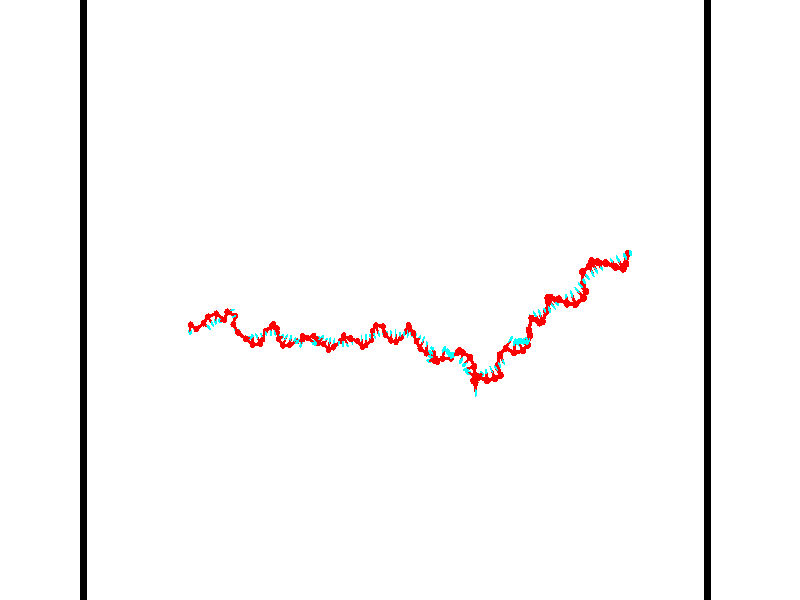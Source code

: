 // switches for output
#declare DRAW_BASES = 1; // possible values are 0, 1; only relevant for DNA ribbons
#declare DRAW_BASES_TYPE = 3; // possible values are 1, 2, 3; only relevant for DNA ribbons
#declare DRAW_FOG = 0; // set to 1 to enable fog

#include "colors.inc"

#include "transforms.inc"
background { rgb <1, 1, 1>}

#default {
   normal{
       ripples 0.25
       frequency 0.20
       turbulence 0.2
       lambda 5
   }
	finish {
		phong 0.1
		phong_size 40.
	}
}

// original window dimensions: 1024x640


// camera settings

camera {
	sky <-0, 1, 0>
	up <-0, 1, 0>
	right 1.6 * <0.99995, 0, 0.00999983>
	location <54.4867, 55, 106.329>
	look_at <55, 55, 55.0001>
	direction <0.513302, 0, -51.3289>
	angle 67.0682
}


# declare cpy_camera_pos = <54.4867, 55, 106.329>;
# if (DRAW_FOG = 1)
fog {
	fog_type 2
	up vnormalize(cpy_camera_pos)
	color rgbt<1,1,1,0.3>
	distance 1e-5
	fog_alt 3e-3
	fog_offset 88
}
# end


// LIGHTS

# declare lum = 6;
global_settings {
	ambient_light rgb lum * <0.05, 0.05, 0.05>
	max_trace_level 15
}# declare cpy_direct_light_amount = 0.25;
light_source
{	1000 * <-0.98995, -1, 1.00995>,
	rgb lum * cpy_direct_light_amount
	parallel
}

light_source
{	1000 * <0.98995, 1, -1.00995>,
	rgb lum * cpy_direct_light_amount
	parallel
}

// strand 0

// nucleotide -1

// particle -1
sphere {
	<35.680058, 53.101341, 50.307484> 0.250000
	pigment { color rgbt <1,0,0,0> }
	no_shadow
}
cylinder {
	<35.579063, 52.775192, 50.099091>,  <35.518467, 52.579502, 49.974056>, 0.100000
	pigment { color rgbt <1,0,0,0> }
	no_shadow
}
cylinder {
	<35.579063, 52.775192, 50.099091>,  <35.680058, 53.101341, 50.307484>, 0.100000
	pigment { color rgbt <1,0,0,0> }
	no_shadow
}

// particle -1
sphere {
	<35.579063, 52.775192, 50.099091> 0.100000
	pigment { color rgbt <1,0,0,0> }
	no_shadow
}
sphere {
	0, 1
	scale<0.080000,0.200000,0.300000>
	matrix <0.490883, 0.356055, -0.795147,
		0.833838, -0.456504, 0.310353,
		-0.252485, -0.815370, -0.520982,
		35.503319, 52.530582, 49.942795>
	pigment { color rgbt <0,1,1,0> }
	no_shadow
}
cylinder {
	<36.250690, 52.754074, 50.416119>,  <35.680058, 53.101341, 50.307484>, 0.130000
	pigment { color rgbt <1,0,0,0> }
	no_shadow
}

// nucleotide -1

// particle -1
sphere {
	<36.250690, 52.754074, 50.416119> 0.250000
	pigment { color rgbt <1,0,0,0> }
	no_shadow
}
cylinder {
	<36.056683, 52.698723, 50.070724>,  <35.940277, 52.665512, 49.863487>, 0.100000
	pigment { color rgbt <1,0,0,0> }
	no_shadow
}
cylinder {
	<36.056683, 52.698723, 50.070724>,  <36.250690, 52.754074, 50.416119>, 0.100000
	pigment { color rgbt <1,0,0,0> }
	no_shadow
}

// particle -1
sphere {
	<36.056683, 52.698723, 50.070724> 0.100000
	pigment { color rgbt <1,0,0,0> }
	no_shadow
}
sphere {
	0, 1
	scale<0.080000,0.200000,0.300000>
	matrix <0.723226, 0.491630, -0.485020,
		0.491630, -0.859740, -0.138375,
		0.485020, 0.138375, 0.863486,
		35.911175, 52.657211, 49.811680>
	pigment { color rgbt <0,1,1,0> }
	no_shadow
}
cylinder {
	<36.822121, 53.199642, 50.196880>,  <36.250690, 52.754074, 50.416119>, 0.130000
	pigment { color rgbt <1,0,0,0> }
	no_shadow
}

// nucleotide -1

// particle -1
sphere {
	<36.822121, 53.199642, 50.196880> 0.250000
	pigment { color rgbt <1,0,0,0> }
	no_shadow
}
cylinder {
	<37.140072, 53.030079, 50.370533>,  <37.330845, 52.928341, 50.474724>, 0.100000
	pigment { color rgbt <1,0,0,0> }
	no_shadow
}
cylinder {
	<37.140072, 53.030079, 50.370533>,  <36.822121, 53.199642, 50.196880>, 0.100000
	pigment { color rgbt <1,0,0,0> }
	no_shadow
}

// particle -1
sphere {
	<37.140072, 53.030079, 50.370533> 0.100000
	pigment { color rgbt <1,0,0,0> }
	no_shadow
}
sphere {
	0, 1
	scale<0.080000,0.200000,0.300000>
	matrix <0.604824, 0.496376, -0.622735,
		0.048488, 0.757573, 0.650947,
		0.794882, -0.423904, 0.434130,
		37.378536, 52.902908, 50.500771>
	pigment { color rgbt <0,1,1,0> }
	no_shadow
}
cylinder {
	<37.308418, 53.714813, 50.367813>,  <36.822121, 53.199642, 50.196880>, 0.130000
	pigment { color rgbt <1,0,0,0> }
	no_shadow
}

// nucleotide -1

// particle -1
sphere {
	<37.308418, 53.714813, 50.367813> 0.250000
	pigment { color rgbt <1,0,0,0> }
	no_shadow
}
cylinder {
	<37.520344, 53.379272, 50.317818>,  <37.647499, 53.177948, 50.287819>, 0.100000
	pigment { color rgbt <1,0,0,0> }
	no_shadow
}
cylinder {
	<37.520344, 53.379272, 50.317818>,  <37.308418, 53.714813, 50.367813>, 0.100000
	pigment { color rgbt <1,0,0,0> }
	no_shadow
}

// particle -1
sphere {
	<37.520344, 53.379272, 50.317818> 0.100000
	pigment { color rgbt <1,0,0,0> }
	no_shadow
}
sphere {
	0, 1
	scale<0.080000,0.200000,0.300000>
	matrix <0.662257, 0.501260, -0.556914,
		0.529823, 0.212284, 0.821111,
		0.529814, -0.838853, -0.124992,
		37.679287, 53.127617, 50.280319>
	pigment { color rgbt <0,1,1,0> }
	no_shadow
}
cylinder {
	<38.062828, 53.944866, 50.381214>,  <37.308418, 53.714813, 50.367813>, 0.130000
	pigment { color rgbt <1,0,0,0> }
	no_shadow
}

// nucleotide -1

// particle -1
sphere {
	<38.062828, 53.944866, 50.381214> 0.250000
	pigment { color rgbt <1,0,0,0> }
	no_shadow
}
cylinder {
	<37.973698, 53.602180, 50.195141>,  <37.920219, 53.396568, 50.083496>, 0.100000
	pigment { color rgbt <1,0,0,0> }
	no_shadow
}
cylinder {
	<37.973698, 53.602180, 50.195141>,  <38.062828, 53.944866, 50.381214>, 0.100000
	pigment { color rgbt <1,0,0,0> }
	no_shadow
}

// particle -1
sphere {
	<37.973698, 53.602180, 50.195141> 0.100000
	pigment { color rgbt <1,0,0,0> }
	no_shadow
}
sphere {
	0, 1
	scale<0.080000,0.200000,0.300000>
	matrix <0.712270, 0.182729, -0.677703,
		0.665598, -0.482347, 0.569492,
		-0.222825, -0.856710, -0.465186,
		37.906849, 53.345169, 50.055584>
	pigment { color rgbt <0,1,1,0> }
	no_shadow
}
cylinder {
	<38.776989, 53.474346, 50.201893>,  <38.062828, 53.944866, 50.381214>, 0.130000
	pigment { color rgbt <1,0,0,0> }
	no_shadow
}

// nucleotide -1

// particle -1
sphere {
	<38.776989, 53.474346, 50.201893> 0.250000
	pigment { color rgbt <1,0,0,0> }
	no_shadow
}
cylinder {
	<38.472328, 53.435101, 49.945686>,  <38.289532, 53.411552, 49.791962>, 0.100000
	pigment { color rgbt <1,0,0,0> }
	no_shadow
}
cylinder {
	<38.472328, 53.435101, 49.945686>,  <38.776989, 53.474346, 50.201893>, 0.100000
	pigment { color rgbt <1,0,0,0> }
	no_shadow
}

// particle -1
sphere {
	<38.472328, 53.435101, 49.945686> 0.100000
	pigment { color rgbt <1,0,0,0> }
	no_shadow
}
sphere {
	0, 1
	scale<0.080000,0.200000,0.300000>
	matrix <0.578399, 0.342690, -0.740283,
		0.292131, -0.934311, -0.204262,
		-0.761653, -0.098115, -0.640515,
		38.243832, 53.405666, 49.753532>
	pigment { color rgbt <0,1,1,0> }
	no_shadow
}
cylinder {
	<39.115276, 54.098263, 50.533833>,  <38.776989, 53.474346, 50.201893>, 0.130000
	pigment { color rgbt <1,0,0,0> }
	no_shadow
}

// nucleotide -1

// particle -1
sphere {
	<39.115276, 54.098263, 50.533833> 0.250000
	pigment { color rgbt <1,0,0,0> }
	no_shadow
}
cylinder {
	<39.448158, 54.168774, 50.744114>,  <39.647888, 54.211079, 50.870281>, 0.100000
	pigment { color rgbt <1,0,0,0> }
	no_shadow
}
cylinder {
	<39.448158, 54.168774, 50.744114>,  <39.115276, 54.098263, 50.533833>, 0.100000
	pigment { color rgbt <1,0,0,0> }
	no_shadow
}

// particle -1
sphere {
	<39.448158, 54.168774, 50.744114> 0.100000
	pigment { color rgbt <1,0,0,0> }
	no_shadow
}
sphere {
	0, 1
	scale<0.080000,0.200000,0.300000>
	matrix <0.203055, -0.979143, 0.006876,
		0.515951, 0.101025, -0.850640,
		0.832203, 0.176275, 0.525704,
		39.697819, 54.221657, 50.901825>
	pigment { color rgbt <0,1,1,0> }
	no_shadow
}
cylinder {
	<39.773140, 53.757874, 50.274101>,  <39.115276, 54.098263, 50.533833>, 0.130000
	pigment { color rgbt <1,0,0,0> }
	no_shadow
}

// nucleotide -1

// particle -1
sphere {
	<39.773140, 53.757874, 50.274101> 0.250000
	pigment { color rgbt <1,0,0,0> }
	no_shadow
}
cylinder {
	<39.810417, 53.746941, 50.672211>,  <39.832783, 53.740383, 50.911076>, 0.100000
	pigment { color rgbt <1,0,0,0> }
	no_shadow
}
cylinder {
	<39.810417, 53.746941, 50.672211>,  <39.773140, 53.757874, 50.274101>, 0.100000
	pigment { color rgbt <1,0,0,0> }
	no_shadow
}

// particle -1
sphere {
	<39.810417, 53.746941, 50.672211> 0.100000
	pigment { color rgbt <1,0,0,0> }
	no_shadow
}
sphere {
	0, 1
	scale<0.080000,0.200000,0.300000>
	matrix <0.220044, -0.974340, -0.047357,
		0.971028, 0.223417, -0.084786,
		0.093191, -0.027329, 0.995273,
		39.838375, 53.738743, 50.970791>
	pigment { color rgbt <0,1,1,0> }
	no_shadow
}
cylinder {
	<39.460564, 53.115288, 49.751675>,  <39.773140, 53.757874, 50.274101>, 0.130000
	pigment { color rgbt <1,0,0,0> }
	no_shadow
}

// nucleotide -1

// particle -1
sphere {
	<39.460564, 53.115288, 49.751675> 0.250000
	pigment { color rgbt <1,0,0,0> }
	no_shadow
}
cylinder {
	<39.477001, 52.885761, 49.424496>,  <39.486862, 52.748047, 49.228188>, 0.100000
	pigment { color rgbt <1,0,0,0> }
	no_shadow
}
cylinder {
	<39.477001, 52.885761, 49.424496>,  <39.460564, 53.115288, 49.751675>, 0.100000
	pigment { color rgbt <1,0,0,0> }
	no_shadow
}

// particle -1
sphere {
	<39.477001, 52.885761, 49.424496> 0.100000
	pigment { color rgbt <1,0,0,0> }
	no_shadow
}
sphere {
	0, 1
	scale<0.080000,0.200000,0.300000>
	matrix <0.985345, -0.112371, 0.128332,
		-0.165553, -0.811237, 0.560791,
		0.041091, -0.573818, -0.817952,
		39.489330, 52.713615, 49.179111>
	pigment { color rgbt <0,1,1,0> }
	no_shadow
}
cylinder {
	<39.931168, 52.458466, 49.838127>,  <39.460564, 53.115288, 49.751675>, 0.130000
	pigment { color rgbt <1,0,0,0> }
	no_shadow
}

// nucleotide -1

// particle -1
sphere {
	<39.931168, 52.458466, 49.838127> 0.250000
	pigment { color rgbt <1,0,0,0> }
	no_shadow
}
cylinder {
	<39.893570, 52.513748, 49.443756>,  <39.871010, 52.546917, 49.207130>, 0.100000
	pigment { color rgbt <1,0,0,0> }
	no_shadow
}
cylinder {
	<39.893570, 52.513748, 49.443756>,  <39.931168, 52.458466, 49.838127>, 0.100000
	pigment { color rgbt <1,0,0,0> }
	no_shadow
}

// particle -1
sphere {
	<39.893570, 52.513748, 49.443756> 0.100000
	pigment { color rgbt <1,0,0,0> }
	no_shadow
}
sphere {
	0, 1
	scale<0.080000,0.200000,0.300000>
	matrix <0.954489, -0.269040, -0.128715,
		-0.283045, -0.953161, -0.106630,
		-0.093998, 0.138209, -0.985933,
		39.865372, 52.555210, 49.147976>
	pigment { color rgbt <0,1,1,0> }
	no_shadow
}
cylinder {
	<40.625027, 51.991837, 49.840061>,  <39.931168, 52.458466, 49.838127>, 0.130000
	pigment { color rgbt <1,0,0,0> }
	no_shadow
}

// nucleotide -1

// particle -1
sphere {
	<40.625027, 51.991837, 49.840061> 0.250000
	pigment { color rgbt <1,0,0,0> }
	no_shadow
}
cylinder {
	<40.750702, 51.998245, 49.460369>,  <40.826107, 52.002090, 49.232555>, 0.100000
	pigment { color rgbt <1,0,0,0> }
	no_shadow
}
cylinder {
	<40.750702, 51.998245, 49.460369>,  <40.625027, 51.991837, 49.840061>, 0.100000
	pigment { color rgbt <1,0,0,0> }
	no_shadow
}

// particle -1
sphere {
	<40.750702, 51.998245, 49.460369> 0.100000
	pigment { color rgbt <1,0,0,0> }
	no_shadow
}
sphere {
	0, 1
	scale<0.080000,0.200000,0.300000>
	matrix <0.867496, 0.401333, 0.293910,
		0.385666, -0.915792, 0.112193,
		0.314187, 0.016024, -0.949226,
		40.844959, 52.003052, 49.175602>
	pigment { color rgbt <0,1,1,0> }
	no_shadow
}
cylinder {
	<41.262554, 51.525436, 49.747162>,  <40.625027, 51.991837, 49.840061>, 0.130000
	pigment { color rgbt <1,0,0,0> }
	no_shadow
}

// nucleotide -1

// particle -1
sphere {
	<41.262554, 51.525436, 49.747162> 0.250000
	pigment { color rgbt <1,0,0,0> }
	no_shadow
}
cylinder {
	<41.209778, 51.848576, 49.517387>,  <41.178112, 52.042458, 49.379520>, 0.100000
	pigment { color rgbt <1,0,0,0> }
	no_shadow
}
cylinder {
	<41.209778, 51.848576, 49.517387>,  <41.262554, 51.525436, 49.747162>, 0.100000
	pigment { color rgbt <1,0,0,0> }
	no_shadow
}

// particle -1
sphere {
	<41.209778, 51.848576, 49.517387> 0.100000
	pigment { color rgbt <1,0,0,0> }
	no_shadow
}
sphere {
	0, 1
	scale<0.080000,0.200000,0.300000>
	matrix <0.910918, 0.327353, 0.251134,
		0.390921, -0.490130, -0.779072,
		-0.131943, 0.807844, -0.574438,
		41.170197, 52.090927, 49.345055>
	pigment { color rgbt <0,1,1,0> }
	no_shadow
}
cylinder {
	<41.908779, 51.554028, 49.321815>,  <41.262554, 51.525436, 49.747162>, 0.130000
	pigment { color rgbt <1,0,0,0> }
	no_shadow
}

// nucleotide -1

// particle -1
sphere {
	<41.908779, 51.554028, 49.321815> 0.250000
	pigment { color rgbt <1,0,0,0> }
	no_shadow
}
cylinder {
	<41.714523, 51.902939, 49.344730>,  <41.597969, 52.112286, 49.358479>, 0.100000
	pigment { color rgbt <1,0,0,0> }
	no_shadow
}
cylinder {
	<41.714523, 51.902939, 49.344730>,  <41.908779, 51.554028, 49.321815>, 0.100000
	pigment { color rgbt <1,0,0,0> }
	no_shadow
}

// particle -1
sphere {
	<41.714523, 51.902939, 49.344730> 0.100000
	pigment { color rgbt <1,0,0,0> }
	no_shadow
}
sphere {
	0, 1
	scale<0.080000,0.200000,0.300000>
	matrix <0.868313, 0.488919, -0.083613,
		-0.100945, 0.009141, -0.994850,
		-0.485637, 0.872281, 0.057291,
		41.568832, 52.164623, 49.361919>
	pigment { color rgbt <0,1,1,0> }
	no_shadow
}
cylinder {
	<41.976158, 51.880974, 48.622234>,  <41.908779, 51.554028, 49.321815>, 0.130000
	pigment { color rgbt <1,0,0,0> }
	no_shadow
}

// nucleotide -1

// particle -1
sphere {
	<41.976158, 51.880974, 48.622234> 0.250000
	pigment { color rgbt <1,0,0,0> }
	no_shadow
}
cylinder {
	<41.978371, 52.091267, 48.962486>,  <41.979698, 52.217442, 49.166637>, 0.100000
	pigment { color rgbt <1,0,0,0> }
	no_shadow
}
cylinder {
	<41.978371, 52.091267, 48.962486>,  <41.976158, 51.880974, 48.622234>, 0.100000
	pigment { color rgbt <1,0,0,0> }
	no_shadow
}

// particle -1
sphere {
	<41.978371, 52.091267, 48.962486> 0.100000
	pigment { color rgbt <1,0,0,0> }
	no_shadow
}
sphere {
	0, 1
	scale<0.080000,0.200000,0.300000>
	matrix <0.966233, 0.216326, -0.139986,
		-0.257609, 0.822683, -0.506784,
		0.005533, 0.525733, 0.850632,
		41.980030, 52.248985, 49.217674>
	pigment { color rgbt <0,1,1,0> }
	no_shadow
}
cylinder {
	<42.165115, 52.517139, 48.422455>,  <41.976158, 51.880974, 48.622234>, 0.130000
	pigment { color rgbt <1,0,0,0> }
	no_shadow
}

// nucleotide -1

// particle -1
sphere {
	<42.165115, 52.517139, 48.422455> 0.250000
	pigment { color rgbt <1,0,0,0> }
	no_shadow
}
cylinder {
	<42.294136, 52.412457, 48.786316>,  <42.371548, 52.349648, 49.004631>, 0.100000
	pigment { color rgbt <1,0,0,0> }
	no_shadow
}
cylinder {
	<42.294136, 52.412457, 48.786316>,  <42.165115, 52.517139, 48.422455>, 0.100000
	pigment { color rgbt <1,0,0,0> }
	no_shadow
}

// particle -1
sphere {
	<42.294136, 52.412457, 48.786316> 0.100000
	pigment { color rgbt <1,0,0,0> }
	no_shadow
}
sphere {
	0, 1
	scale<0.080000,0.200000,0.300000>
	matrix <0.942104, 0.181818, -0.281747,
		-0.091655, 0.947866, 0.305205,
		0.322550, -0.261712, 0.909653,
		42.390900, 52.333942, 49.059212>
	pigment { color rgbt <0,1,1,0> }
	no_shadow
}
cylinder {
	<42.759529, 52.895458, 48.513515>,  <42.165115, 52.517139, 48.422455>, 0.130000
	pigment { color rgbt <1,0,0,0> }
	no_shadow
}

// nucleotide -1

// particle -1
sphere {
	<42.759529, 52.895458, 48.513515> 0.250000
	pigment { color rgbt <1,0,0,0> }
	no_shadow
}
cylinder {
	<42.802502, 52.598236, 48.777733>,  <42.828285, 52.419903, 48.936264>, 0.100000
	pigment { color rgbt <1,0,0,0> }
	no_shadow
}
cylinder {
	<42.802502, 52.598236, 48.777733>,  <42.759529, 52.895458, 48.513515>, 0.100000
	pigment { color rgbt <1,0,0,0> }
	no_shadow
}

// particle -1
sphere {
	<42.802502, 52.598236, 48.777733> 0.100000
	pigment { color rgbt <1,0,0,0> }
	no_shadow
}
sphere {
	0, 1
	scale<0.080000,0.200000,0.300000>
	matrix <0.989231, 0.146316, 0.003705,
		-0.099402, 0.653035, 0.750776,
		0.107431, -0.743059, 0.660546,
		42.834732, 52.375317, 48.975895>
	pigment { color rgbt <0,1,1,0> }
	no_shadow
}
cylinder {
	<43.109219, 53.109531, 49.187695>,  <42.759529, 52.895458, 48.513515>, 0.130000
	pigment { color rgbt <1,0,0,0> }
	no_shadow
}

// nucleotide -1

// particle -1
sphere {
	<43.109219, 53.109531, 49.187695> 0.250000
	pigment { color rgbt <1,0,0,0> }
	no_shadow
}
cylinder {
	<43.176491, 52.722477, 49.112442>,  <43.216854, 52.490246, 49.067291>, 0.100000
	pigment { color rgbt <1,0,0,0> }
	no_shadow
}
cylinder {
	<43.176491, 52.722477, 49.112442>,  <43.109219, 53.109531, 49.187695>, 0.100000
	pigment { color rgbt <1,0,0,0> }
	no_shadow
}

// particle -1
sphere {
	<43.176491, 52.722477, 49.112442> 0.100000
	pigment { color rgbt <1,0,0,0> }
	no_shadow
}
sphere {
	0, 1
	scale<0.080000,0.200000,0.300000>
	matrix <0.981840, 0.147433, 0.119393,
		-0.087792, -0.204796, 0.974860,
		0.168177, -0.967637, -0.188133,
		43.226944, 52.432186, 49.056004>
	pigment { color rgbt <0,1,1,0> }
	no_shadow
}
cylinder {
	<43.554848, 52.771107, 49.736954>,  <43.109219, 53.109531, 49.187695>, 0.130000
	pigment { color rgbt <1,0,0,0> }
	no_shadow
}

// nucleotide -1

// particle -1
sphere {
	<43.554848, 52.771107, 49.736954> 0.250000
	pigment { color rgbt <1,0,0,0> }
	no_shadow
}
cylinder {
	<43.598522, 52.540657, 49.412941>,  <43.624729, 52.402386, 49.218533>, 0.100000
	pigment { color rgbt <1,0,0,0> }
	no_shadow
}
cylinder {
	<43.598522, 52.540657, 49.412941>,  <43.554848, 52.771107, 49.736954>, 0.100000
	pigment { color rgbt <1,0,0,0> }
	no_shadow
}

// particle -1
sphere {
	<43.598522, 52.540657, 49.412941> 0.100000
	pigment { color rgbt <1,0,0,0> }
	no_shadow
}
sphere {
	0, 1
	scale<0.080000,0.200000,0.300000>
	matrix <0.974350, -0.099282, 0.201954,
		-0.196773, -0.811307, 0.550510,
		0.109191, -0.576129, -0.810033,
		43.631279, 52.367817, 49.169930>
	pigment { color rgbt <0,1,1,0> }
	no_shadow
}
cylinder {
	<43.706284, 51.963966, 49.885948>,  <43.554848, 52.771107, 49.736954>, 0.130000
	pigment { color rgbt <1,0,0,0> }
	no_shadow
}

// nucleotide -1

// particle -1
sphere {
	<43.706284, 51.963966, 49.885948> 0.250000
	pigment { color rgbt <1,0,0,0> }
	no_shadow
}
cylinder {
	<43.850815, 52.049011, 49.522797>,  <43.937534, 52.100037, 49.304905>, 0.100000
	pigment { color rgbt <1,0,0,0> }
	no_shadow
}
cylinder {
	<43.850815, 52.049011, 49.522797>,  <43.706284, 51.963966, 49.885948>, 0.100000
	pigment { color rgbt <1,0,0,0> }
	no_shadow
}

// particle -1
sphere {
	<43.850815, 52.049011, 49.522797> 0.100000
	pigment { color rgbt <1,0,0,0> }
	no_shadow
}
sphere {
	0, 1
	scale<0.080000,0.200000,0.300000>
	matrix <0.928381, -0.172750, 0.329039,
		-0.086879, -0.961746, -0.259803,
		0.361333, 0.212609, -0.907875,
		43.959213, 52.112793, 49.250435>
	pigment { color rgbt <0,1,1,0> }
	no_shadow
}
cylinder {
	<44.049599, 51.435040, 49.527397>,  <43.706284, 51.963966, 49.885948>, 0.130000
	pigment { color rgbt <1,0,0,0> }
	no_shadow
}

// nucleotide -1

// particle -1
sphere {
	<44.049599, 51.435040, 49.527397> 0.250000
	pigment { color rgbt <1,0,0,0> }
	no_shadow
}
cylinder {
	<44.209137, 51.791885, 49.442490>,  <44.304859, 52.005993, 49.391544>, 0.100000
	pigment { color rgbt <1,0,0,0> }
	no_shadow
}
cylinder {
	<44.209137, 51.791885, 49.442490>,  <44.049599, 51.435040, 49.527397>, 0.100000
	pigment { color rgbt <1,0,0,0> }
	no_shadow
}

// particle -1
sphere {
	<44.209137, 51.791885, 49.442490> 0.100000
	pigment { color rgbt <1,0,0,0> }
	no_shadow
}
sphere {
	0, 1
	scale<0.080000,0.200000,0.300000>
	matrix <0.915154, -0.372473, 0.154133,
		0.058439, -0.255736, -0.964979,
		0.398846, 0.892112, -0.212271,
		44.328793, 52.059521, 49.378807>
	pigment { color rgbt <0,1,1,0> }
	no_shadow
}
cylinder {
	<44.621613, 51.456421, 49.002911>,  <44.049599, 51.435040, 49.527397>, 0.130000
	pigment { color rgbt <1,0,0,0> }
	no_shadow
}

// nucleotide -1

// particle -1
sphere {
	<44.621613, 51.456421, 49.002911> 0.250000
	pigment { color rgbt <1,0,0,0> }
	no_shadow
}
cylinder {
	<44.704445, 51.785690, 49.214386>,  <44.754143, 51.983250, 49.341270>, 0.100000
	pigment { color rgbt <1,0,0,0> }
	no_shadow
}
cylinder {
	<44.704445, 51.785690, 49.214386>,  <44.621613, 51.456421, 49.002911>, 0.100000
	pigment { color rgbt <1,0,0,0> }
	no_shadow
}

// particle -1
sphere {
	<44.704445, 51.785690, 49.214386> 0.100000
	pigment { color rgbt <1,0,0,0> }
	no_shadow
}
sphere {
	0, 1
	scale<0.080000,0.200000,0.300000>
	matrix <0.907894, -0.363024, 0.209621,
		0.364480, 0.436584, -0.822526,
		0.207080, 0.823169, 0.528687,
		44.766567, 52.032642, 49.372993>
	pigment { color rgbt <0,1,1,0> }
	no_shadow
}
cylinder {
	<45.231110, 51.734371, 48.709023>,  <44.621613, 51.456421, 49.002911>, 0.130000
	pigment { color rgbt <1,0,0,0> }
	no_shadow
}

// nucleotide -1

// particle -1
sphere {
	<45.231110, 51.734371, 48.709023> 0.250000
	pigment { color rgbt <1,0,0,0> }
	no_shadow
}
cylinder {
	<45.194183, 51.826950, 49.096405>,  <45.172028, 51.882496, 49.328835>, 0.100000
	pigment { color rgbt <1,0,0,0> }
	no_shadow
}
cylinder {
	<45.194183, 51.826950, 49.096405>,  <45.231110, 51.734371, 48.709023>, 0.100000
	pigment { color rgbt <1,0,0,0> }
	no_shadow
}

// particle -1
sphere {
	<45.194183, 51.826950, 49.096405> 0.100000
	pigment { color rgbt <1,0,0,0> }
	no_shadow
}
sphere {
	0, 1
	scale<0.080000,0.200000,0.300000>
	matrix <0.799983, -0.561873, 0.210536,
		0.592878, 0.794186, -0.133281,
		-0.092317, 0.231445, 0.968458,
		45.166489, 51.896385, 49.386944>
	pigment { color rgbt <0,1,1,0> }
	no_shadow
}
cylinder {
	<45.856007, 51.905952, 49.059311>,  <45.231110, 51.734371, 48.709023>, 0.130000
	pigment { color rgbt <1,0,0,0> }
	no_shadow
}

// nucleotide -1

// particle -1
sphere {
	<45.856007, 51.905952, 49.059311> 0.250000
	pigment { color rgbt <1,0,0,0> }
	no_shadow
}
cylinder {
	<45.624714, 51.814457, 49.372574>,  <45.485939, 51.759560, 49.560532>, 0.100000
	pigment { color rgbt <1,0,0,0> }
	no_shadow
}
cylinder {
	<45.624714, 51.814457, 49.372574>,  <45.856007, 51.905952, 49.059311>, 0.100000
	pigment { color rgbt <1,0,0,0> }
	no_shadow
}

// particle -1
sphere {
	<45.624714, 51.814457, 49.372574> 0.100000
	pigment { color rgbt <1,0,0,0> }
	no_shadow
}
sphere {
	0, 1
	scale<0.080000,0.200000,0.300000>
	matrix <0.786476, -0.411626, 0.460456,
		0.217044, 0.882182, 0.417908,
		-0.578227, -0.228736, 0.783156,
		45.451244, 51.745838, 49.607521>
	pigment { color rgbt <0,1,1,0> }
	no_shadow
}
cylinder {
	<45.924656, 52.198128, 49.818008>,  <45.856007, 51.905952, 49.059311>, 0.130000
	pigment { color rgbt <1,0,0,0> }
	no_shadow
}

// nucleotide -1

// particle -1
sphere {
	<45.924656, 52.198128, 49.818008> 0.250000
	pigment { color rgbt <1,0,0,0> }
	no_shadow
}
cylinder {
	<45.845535, 51.808605, 49.773170>,  <45.798061, 51.574890, 49.746269>, 0.100000
	pigment { color rgbt <1,0,0,0> }
	no_shadow
}
cylinder {
	<45.845535, 51.808605, 49.773170>,  <45.924656, 52.198128, 49.818008>, 0.100000
	pigment { color rgbt <1,0,0,0> }
	no_shadow
}

// particle -1
sphere {
	<45.845535, 51.808605, 49.773170> 0.100000
	pigment { color rgbt <1,0,0,0> }
	no_shadow
}
sphere {
	0, 1
	scale<0.080000,0.200000,0.300000>
	matrix <0.870041, -0.227093, 0.437558,
		-0.451555, -0.010975, 0.892176,
		-0.197805, -0.973811, -0.112094,
		45.786194, 51.516460, 49.739544>
	pigment { color rgbt <0,1,1,0> }
	no_shadow
}
cylinder {
	<46.484303, 52.052650, 50.215092>,  <45.924656, 52.198128, 49.818008>, 0.130000
	pigment { color rgbt <1,0,0,0> }
	no_shadow
}

// nucleotide -1

// particle -1
sphere {
	<46.484303, 52.052650, 50.215092> 0.250000
	pigment { color rgbt <1,0,0,0> }
	no_shadow
}
cylinder {
	<46.820084, 51.848621, 50.290085>,  <47.021553, 51.726204, 50.335083>, 0.100000
	pigment { color rgbt <1,0,0,0> }
	no_shadow
}
cylinder {
	<46.820084, 51.848621, 50.290085>,  <46.484303, 52.052650, 50.215092>, 0.100000
	pigment { color rgbt <1,0,0,0> }
	no_shadow
}

// particle -1
sphere {
	<46.820084, 51.848621, 50.290085> 0.100000
	pigment { color rgbt <1,0,0,0> }
	no_shadow
}
sphere {
	0, 1
	scale<0.080000,0.200000,0.300000>
	matrix <-0.116106, -0.505372, -0.855055,
		0.530886, 0.696009, -0.483458,
		0.839452, -0.510069, 0.187485,
		47.071918, 51.695602, 50.346329>
	pigment { color rgbt <0,1,1,0> }
	no_shadow
}
cylinder {
	<46.958652, 52.203991, 49.604935>,  <46.484303, 52.052650, 50.215092>, 0.130000
	pigment { color rgbt <1,0,0,0> }
	no_shadow
}

// nucleotide -1

// particle -1
sphere {
	<46.958652, 52.203991, 49.604935> 0.250000
	pigment { color rgbt <1,0,0,0> }
	no_shadow
}
cylinder {
	<47.179649, 52.077423, 49.296486>,  <47.312248, 52.001480, 49.111416>, 0.100000
	pigment { color rgbt <1,0,0,0> }
	no_shadow
}
cylinder {
	<47.179649, 52.077423, 49.296486>,  <46.958652, 52.203991, 49.604935>, 0.100000
	pigment { color rgbt <1,0,0,0> }
	no_shadow
}

// particle -1
sphere {
	<47.179649, 52.077423, 49.296486> 0.100000
	pigment { color rgbt <1,0,0,0> }
	no_shadow
}
sphere {
	0, 1
	scale<0.080000,0.200000,0.300000>
	matrix <0.806504, -0.030668, 0.590433,
		-0.210475, -0.948123, 0.238252,
		0.552496, -0.316423, -0.771120,
		47.345398, 51.982498, 49.065151>
	pigment { color rgbt <0,1,1,0> }
	no_shadow
}
cylinder {
	<47.392387, 51.626099, 49.790386>,  <46.958652, 52.203991, 49.604935>, 0.130000
	pigment { color rgbt <1,0,0,0> }
	no_shadow
}

// nucleotide -1

// particle -1
sphere {
	<47.392387, 51.626099, 49.790386> 0.250000
	pigment { color rgbt <1,0,0,0> }
	no_shadow
}
cylinder {
	<47.567265, 51.843719, 49.503929>,  <47.672192, 51.974293, 49.332054>, 0.100000
	pigment { color rgbt <1,0,0,0> }
	no_shadow
}
cylinder {
	<47.567265, 51.843719, 49.503929>,  <47.392387, 51.626099, 49.790386>, 0.100000
	pigment { color rgbt <1,0,0,0> }
	no_shadow
}

// particle -1
sphere {
	<47.567265, 51.843719, 49.503929> 0.100000
	pigment { color rgbt <1,0,0,0> }
	no_shadow
}
sphere {
	0, 1
	scale<0.080000,0.200000,0.300000>
	matrix <0.866572, -0.041769, 0.497300,
		0.240647, -0.838008, -0.489726,
		0.437197, 0.544057, -0.716143,
		47.698425, 52.006935, 49.289085>
	pigment { color rgbt <0,1,1,0> }
	no_shadow
}
cylinder {
	<47.969463, 51.594318, 50.220608>,  <47.392387, 51.626099, 49.790386>, 0.130000
	pigment { color rgbt <1,0,0,0> }
	no_shadow
}

// nucleotide -1

// particle -1
sphere {
	<47.969463, 51.594318, 50.220608> 0.250000
	pigment { color rgbt <1,0,0,0> }
	no_shadow
}
cylinder {
	<48.059063, 51.732906, 49.856239>,  <48.112823, 51.816059, 49.637619>, 0.100000
	pigment { color rgbt <1,0,0,0> }
	no_shadow
}
cylinder {
	<48.059063, 51.732906, 49.856239>,  <47.969463, 51.594318, 50.220608>, 0.100000
	pigment { color rgbt <1,0,0,0> }
	no_shadow
}

// particle -1
sphere {
	<48.059063, 51.732906, 49.856239> 0.100000
	pigment { color rgbt <1,0,0,0> }
	no_shadow
}
sphere {
	0, 1
	scale<0.080000,0.200000,0.300000>
	matrix <0.965235, -0.208062, 0.158214,
		-0.134712, -0.914694, -0.381034,
		0.223996, 0.346474, -0.910923,
		48.126263, 51.836849, 49.582962>
	pigment { color rgbt <0,1,1,0> }
	no_shadow
}
cylinder {
	<48.375439, 51.115154, 49.755920>,  <47.969463, 51.594318, 50.220608>, 0.130000
	pigment { color rgbt <1,0,0,0> }
	no_shadow
}

// nucleotide -1

// particle -1
sphere {
	<48.375439, 51.115154, 49.755920> 0.250000
	pigment { color rgbt <1,0,0,0> }
	no_shadow
}
cylinder {
	<48.429737, 51.509670, 49.718395>,  <48.462318, 51.746380, 49.695881>, 0.100000
	pigment { color rgbt <1,0,0,0> }
	no_shadow
}
cylinder {
	<48.429737, 51.509670, 49.718395>,  <48.375439, 51.115154, 49.755920>, 0.100000
	pigment { color rgbt <1,0,0,0> }
	no_shadow
}

// particle -1
sphere {
	<48.429737, 51.509670, 49.718395> 0.100000
	pigment { color rgbt <1,0,0,0> }
	no_shadow
}
sphere {
	0, 1
	scale<0.080000,0.200000,0.300000>
	matrix <0.979444, -0.119337, 0.162630,
		0.149205, -0.113963, -0.982217,
		0.135749, 0.986292, -0.093814,
		48.470463, 51.805557, 49.690250>
	pigment { color rgbt <0,1,1,0> }
	no_shadow
}
cylinder {
	<48.754513, 51.270668, 49.247051>,  <48.375439, 51.115154, 49.755920>, 0.130000
	pigment { color rgbt <1,0,0,0> }
	no_shadow
}

// nucleotide -1

// particle -1
sphere {
	<48.754513, 51.270668, 49.247051> 0.250000
	pigment { color rgbt <1,0,0,0> }
	no_shadow
}
cylinder {
	<48.825611, 51.565228, 49.508163>,  <48.868271, 51.741962, 49.664829>, 0.100000
	pigment { color rgbt <1,0,0,0> }
	no_shadow
}
cylinder {
	<48.825611, 51.565228, 49.508163>,  <48.754513, 51.270668, 49.247051>, 0.100000
	pigment { color rgbt <1,0,0,0> }
	no_shadow
}

// particle -1
sphere {
	<48.825611, 51.565228, 49.508163> 0.100000
	pigment { color rgbt <1,0,0,0> }
	no_shadow
}
sphere {
	0, 1
	scale<0.080000,0.200000,0.300000>
	matrix <0.956289, -0.285778, 0.061992,
		0.232201, 0.613224, -0.755009,
		0.177750, 0.736401, 0.652777,
		48.878937, 51.786148, 49.703995>
	pigment { color rgbt <0,1,1,0> }
	no_shadow
}
cylinder {
	<49.436119, 51.748379, 49.098103>,  <48.754513, 51.270668, 49.247051>, 0.130000
	pigment { color rgbt <1,0,0,0> }
	no_shadow
}

// nucleotide -1

// particle -1
sphere {
	<49.436119, 51.748379, 49.098103> 0.250000
	pigment { color rgbt <1,0,0,0> }
	no_shadow
}
cylinder {
	<49.372669, 51.686485, 49.488159>,  <49.334599, 51.649349, 49.722191>, 0.100000
	pigment { color rgbt <1,0,0,0> }
	no_shadow
}
cylinder {
	<49.372669, 51.686485, 49.488159>,  <49.436119, 51.748379, 49.098103>, 0.100000
	pigment { color rgbt <1,0,0,0> }
	no_shadow
}

// particle -1
sphere {
	<49.372669, 51.686485, 49.488159> 0.100000
	pigment { color rgbt <1,0,0,0> }
	no_shadow
}
sphere {
	0, 1
	scale<0.080000,0.200000,0.300000>
	matrix <0.977592, -0.163043, 0.133156,
		0.138387, 0.974410, 0.177126,
		-0.158628, -0.154730, 0.975139,
		49.325081, 51.640068, 49.780701>
	pigment { color rgbt <0,1,1,0> }
	no_shadow
}
cylinder {
	<49.769192, 52.212864, 49.535316>,  <49.436119, 51.748379, 49.098103>, 0.130000
	pigment { color rgbt <1,0,0,0> }
	no_shadow
}

// nucleotide -1

// particle -1
sphere {
	<49.769192, 52.212864, 49.535316> 0.250000
	pigment { color rgbt <1,0,0,0> }
	no_shadow
}
cylinder {
	<49.751331, 51.850742, 49.704285>,  <49.740616, 51.633469, 49.805664>, 0.100000
	pigment { color rgbt <1,0,0,0> }
	no_shadow
}
cylinder {
	<49.751331, 51.850742, 49.704285>,  <49.769192, 52.212864, 49.535316>, 0.100000
	pigment { color rgbt <1,0,0,0> }
	no_shadow
}

// particle -1
sphere {
	<49.751331, 51.850742, 49.704285> 0.100000
	pigment { color rgbt <1,0,0,0> }
	no_shadow
}
sphere {
	0, 1
	scale<0.080000,0.200000,0.300000>
	matrix <0.980695, 0.040862, 0.191227,
		-0.190379, 0.422799, 0.886000,
		-0.044646, -0.905302, 0.422416,
		49.737938, 51.579151, 49.831009>
	pigment { color rgbt <0,1,1,0> }
	no_shadow
}
cylinder {
	<49.843792, 52.130577, 50.303570>,  <49.769192, 52.212864, 49.535316>, 0.130000
	pigment { color rgbt <1,0,0,0> }
	no_shadow
}

// nucleotide -1

// particle -1
sphere {
	<49.843792, 52.130577, 50.303570> 0.250000
	pigment { color rgbt <1,0,0,0> }
	no_shadow
}
cylinder {
	<49.995441, 51.813538, 50.112549>,  <50.086433, 51.623314, 49.997936>, 0.100000
	pigment { color rgbt <1,0,0,0> }
	no_shadow
}
cylinder {
	<49.995441, 51.813538, 50.112549>,  <49.843792, 52.130577, 50.303570>, 0.100000
	pigment { color rgbt <1,0,0,0> }
	no_shadow
}

// particle -1
sphere {
	<49.995441, 51.813538, 50.112549> 0.100000
	pigment { color rgbt <1,0,0,0> }
	no_shadow
}
sphere {
	0, 1
	scale<0.080000,0.200000,0.300000>
	matrix <0.917857, 0.256596, 0.302813,
		-0.117470, -0.553129, 0.824772,
		0.379128, -0.792595, -0.477551,
		50.109180, 51.575760, 49.969284>
	pigment { color rgbt <0,1,1,0> }
	no_shadow
}
cylinder {
	<50.464169, 52.050709, 50.683094>,  <49.843792, 52.130577, 50.303570>, 0.130000
	pigment { color rgbt <1,0,0,0> }
	no_shadow
}

// nucleotide -1

// particle -1
sphere {
	<50.464169, 52.050709, 50.683094> 0.250000
	pigment { color rgbt <1,0,0,0> }
	no_shadow
}
cylinder {
	<50.542465, 51.870049, 50.334911>,  <50.589443, 51.761654, 50.125999>, 0.100000
	pigment { color rgbt <1,0,0,0> }
	no_shadow
}
cylinder {
	<50.542465, 51.870049, 50.334911>,  <50.464169, 52.050709, 50.683094>, 0.100000
	pigment { color rgbt <1,0,0,0> }
	no_shadow
}

// particle -1
sphere {
	<50.542465, 51.870049, 50.334911> 0.100000
	pigment { color rgbt <1,0,0,0> }
	no_shadow
}
sphere {
	0, 1
	scale<0.080000,0.200000,0.300000>
	matrix <0.958225, 0.276849, 0.071827,
		0.208545, -0.848156, 0.486971,
		0.195738, -0.451649, -0.870460,
		50.601185, 51.734554, 50.073772>
	pigment { color rgbt <0,1,1,0> }
	no_shadow
}
cylinder {
	<51.137516, 51.845329, 50.859459>,  <50.464169, 52.050709, 50.683094>, 0.130000
	pigment { color rgbt <1,0,0,0> }
	no_shadow
}

// nucleotide -1

// particle -1
sphere {
	<51.137516, 51.845329, 50.859459> 0.250000
	pigment { color rgbt <1,0,0,0> }
	no_shadow
}
cylinder {
	<51.125263, 51.860153, 50.459923>,  <51.117912, 51.869045, 50.220200>, 0.100000
	pigment { color rgbt <1,0,0,0> }
	no_shadow
}
cylinder {
	<51.125263, 51.860153, 50.459923>,  <51.137516, 51.845329, 50.859459>, 0.100000
	pigment { color rgbt <1,0,0,0> }
	no_shadow
}

// particle -1
sphere {
	<51.125263, 51.860153, 50.459923> 0.100000
	pigment { color rgbt <1,0,0,0> }
	no_shadow
}
sphere {
	0, 1
	scale<0.080000,0.200000,0.300000>
	matrix <0.971013, 0.238106, -0.020947,
		0.237054, -0.970532, -0.043276,
		-0.030634, 0.037056, -0.998843,
		51.116074, 51.871269, 50.160271>
	pigment { color rgbt <0,1,1,0> }
	no_shadow
}
cylinder {
	<51.570133, 51.401981, 50.513775>,  <51.137516, 51.845329, 50.859459>, 0.130000
	pigment { color rgbt <1,0,0,0> }
	no_shadow
}

// nucleotide -1

// particle -1
sphere {
	<51.570133, 51.401981, 50.513775> 0.250000
	pigment { color rgbt <1,0,0,0> }
	no_shadow
}
cylinder {
	<51.513554, 51.758308, 50.341057>,  <51.479607, 51.972103, 50.237427>, 0.100000
	pigment { color rgbt <1,0,0,0> }
	no_shadow
}
cylinder {
	<51.513554, 51.758308, 50.341057>,  <51.570133, 51.401981, 50.513775>, 0.100000
	pigment { color rgbt <1,0,0,0> }
	no_shadow
}

// particle -1
sphere {
	<51.513554, 51.758308, 50.341057> 0.100000
	pigment { color rgbt <1,0,0,0> }
	no_shadow
}
sphere {
	0, 1
	scale<0.080000,0.200000,0.300000>
	matrix <0.988588, 0.149945, -0.014497,
		0.051831, -0.428914, -0.901857,
		-0.141447, 0.890814, -0.431791,
		51.471119, 52.025551, 50.211521>
	pigment { color rgbt <0,1,1,0> }
	no_shadow
}
cylinder {
	<51.851761, 51.463058, 49.766033>,  <51.570133, 51.401981, 50.513775>, 0.130000
	pigment { color rgbt <1,0,0,0> }
	no_shadow
}

// nucleotide -1

// particle -1
sphere {
	<51.851761, 51.463058, 49.766033> 0.250000
	pigment { color rgbt <1,0,0,0> }
	no_shadow
}
cylinder {
	<51.867100, 51.833923, 49.915108>,  <51.876305, 52.056442, 50.004551>, 0.100000
	pigment { color rgbt <1,0,0,0> }
	no_shadow
}
cylinder {
	<51.867100, 51.833923, 49.915108>,  <51.851761, 51.463058, 49.766033>, 0.100000
	pigment { color rgbt <1,0,0,0> }
	no_shadow
}

// particle -1
sphere {
	<51.867100, 51.833923, 49.915108> 0.100000
	pigment { color rgbt <1,0,0,0> }
	no_shadow
}
sphere {
	0, 1
	scale<0.080000,0.200000,0.300000>
	matrix <0.998292, -0.019098, -0.055206,
		-0.044068, 0.374168, -0.926313,
		0.038347, 0.927164, 0.372687,
		51.878605, 52.112072, 50.026913>
	pigment { color rgbt <0,1,1,0> }
	no_shadow
}
cylinder {
	<52.377728, 51.876995, 49.407135>,  <51.851761, 51.463058, 49.766033>, 0.130000
	pigment { color rgbt <1,0,0,0> }
	no_shadow
}

// nucleotide -1

// particle -1
sphere {
	<52.377728, 51.876995, 49.407135> 0.250000
	pigment { color rgbt <1,0,0,0> }
	no_shadow
}
cylinder {
	<52.321667, 52.063816, 49.756355>,  <52.288033, 52.175911, 49.965889>, 0.100000
	pigment { color rgbt <1,0,0,0> }
	no_shadow
}
cylinder {
	<52.321667, 52.063816, 49.756355>,  <52.377728, 51.876995, 49.407135>, 0.100000
	pigment { color rgbt <1,0,0,0> }
	no_shadow
}

// particle -1
sphere {
	<52.321667, 52.063816, 49.756355> 0.100000
	pigment { color rgbt <1,0,0,0> }
	no_shadow
}
sphere {
	0, 1
	scale<0.080000,0.200000,0.300000>
	matrix <0.987797, 0.126449, 0.090922,
		-0.067931, 0.875140, -0.479078,
		-0.140148, 0.467055, 0.873051,
		52.279621, 52.203934, 50.018272>
	pigment { color rgbt <0,1,1,0> }
	no_shadow
}
cylinder {
	<52.485565, 52.574619, 49.447002>,  <52.377728, 51.876995, 49.407135>, 0.130000
	pigment { color rgbt <1,0,0,0> }
	no_shadow
}

// nucleotide -1

// particle -1
sphere {
	<52.485565, 52.574619, 49.447002> 0.250000
	pigment { color rgbt <1,0,0,0> }
	no_shadow
}
cylinder {
	<52.596066, 52.365761, 49.769753>,  <52.662365, 52.240444, 49.963402>, 0.100000
	pigment { color rgbt <1,0,0,0> }
	no_shadow
}
cylinder {
	<52.596066, 52.365761, 49.769753>,  <52.485565, 52.574619, 49.447002>, 0.100000
	pigment { color rgbt <1,0,0,0> }
	no_shadow
}

// particle -1
sphere {
	<52.596066, 52.365761, 49.769753> 0.100000
	pigment { color rgbt <1,0,0,0> }
	no_shadow
}
sphere {
	0, 1
	scale<0.080000,0.200000,0.300000>
	matrix <0.947542, 0.288418, -0.137768,
		-0.160783, 0.802607, 0.574431,
		0.276250, -0.522147, 0.806876,
		52.678940, 52.209118, 50.011814>
	pigment { color rgbt <0,1,1,0> }
	no_shadow
}
cylinder {
	<52.807056, 53.012432, 49.892139>,  <52.485565, 52.574619, 49.447002>, 0.130000
	pigment { color rgbt <1,0,0,0> }
	no_shadow
}

// nucleotide -1

// particle -1
sphere {
	<52.807056, 53.012432, 49.892139> 0.250000
	pigment { color rgbt <1,0,0,0> }
	no_shadow
}
cylinder {
	<52.950191, 52.643311, 49.949242>,  <53.036072, 52.421837, 49.983505>, 0.100000
	pigment { color rgbt <1,0,0,0> }
	no_shadow
}
cylinder {
	<52.950191, 52.643311, 49.949242>,  <52.807056, 53.012432, 49.892139>, 0.100000
	pigment { color rgbt <1,0,0,0> }
	no_shadow
}

// particle -1
sphere {
	<52.950191, 52.643311, 49.949242> 0.100000
	pigment { color rgbt <1,0,0,0> }
	no_shadow
}
sphere {
	0, 1
	scale<0.080000,0.200000,0.300000>
	matrix <0.910881, 0.311303, -0.270899,
		0.205547, 0.226972, 0.951963,
		0.357835, -0.922808, 0.142757,
		53.057541, 52.366467, 49.992069>
	pigment { color rgbt <0,1,1,0> }
	no_shadow
}
cylinder {
	<53.485992, 52.966454, 50.371246>,  <52.807056, 53.012432, 49.892139>, 0.130000
	pigment { color rgbt <1,0,0,0> }
	no_shadow
}

// nucleotide -1

// particle -1
sphere {
	<53.485992, 52.966454, 50.371246> 0.250000
	pigment { color rgbt <1,0,0,0> }
	no_shadow
}
cylinder {
	<53.484753, 52.657219, 50.117531>,  <53.484009, 52.471676, 49.965302>, 0.100000
	pigment { color rgbt <1,0,0,0> }
	no_shadow
}
cylinder {
	<53.484753, 52.657219, 50.117531>,  <53.485992, 52.966454, 50.371246>, 0.100000
	pigment { color rgbt <1,0,0,0> }
	no_shadow
}

// particle -1
sphere {
	<53.484753, 52.657219, 50.117531> 0.100000
	pigment { color rgbt <1,0,0,0> }
	no_shadow
}
sphere {
	0, 1
	scale<0.080000,0.200000,0.300000>
	matrix <0.997754, 0.040053, -0.053698,
		0.066919, -0.633031, 0.771229,
		-0.003102, -0.773090, -0.634289,
		53.483822, 52.425293, 49.927242>
	pigment { color rgbt <0,1,1,0> }
	no_shadow
}
cylinder {
	<53.692764, 52.309589, 50.690907>,  <53.485992, 52.966454, 50.371246>, 0.130000
	pigment { color rgbt <1,0,0,0> }
	no_shadow
}

// nucleotide -1

// particle -1
sphere {
	<53.692764, 52.309589, 50.690907> 0.250000
	pigment { color rgbt <1,0,0,0> }
	no_shadow
}
cylinder {
	<53.764774, 52.375370, 50.302979>,  <53.807980, 52.414841, 50.070221>, 0.100000
	pigment { color rgbt <1,0,0,0> }
	no_shadow
}
cylinder {
	<53.764774, 52.375370, 50.302979>,  <53.692764, 52.309589, 50.690907>, 0.100000
	pigment { color rgbt <1,0,0,0> }
	no_shadow
}

// particle -1
sphere {
	<53.764774, 52.375370, 50.302979> 0.100000
	pigment { color rgbt <1,0,0,0> }
	no_shadow
}
sphere {
	0, 1
	scale<0.080000,0.200000,0.300000>
	matrix <0.972785, 0.116442, 0.200326,
		0.145872, -0.979488, -0.139015,
		0.180030, 0.164454, -0.969817,
		53.818783, 52.424706, 50.012035>
	pigment { color rgbt <0,1,1,0> }
	no_shadow
}
cylinder {
	<54.207600, 51.864700, 50.581619>,  <53.692764, 52.309589, 50.690907>, 0.130000
	pigment { color rgbt <1,0,0,0> }
	no_shadow
}

// nucleotide -1

// particle -1
sphere {
	<54.207600, 51.864700, 50.581619> 0.250000
	pigment { color rgbt <1,0,0,0> }
	no_shadow
}
cylinder {
	<54.209000, 52.160591, 50.312462>,  <54.209839, 52.338127, 50.150967>, 0.100000
	pigment { color rgbt <1,0,0,0> }
	no_shadow
}
cylinder {
	<54.209000, 52.160591, 50.312462>,  <54.207600, 51.864700, 50.581619>, 0.100000
	pigment { color rgbt <1,0,0,0> }
	no_shadow
}

// particle -1
sphere {
	<54.209000, 52.160591, 50.312462> 0.100000
	pigment { color rgbt <1,0,0,0> }
	no_shadow
}
sphere {
	0, 1
	scale<0.080000,0.200000,0.300000>
	matrix <0.940947, 0.225368, 0.252640,
		0.338534, -0.634041, -0.695260,
		0.003495, 0.739730, -0.672895,
		54.210049, 52.382511, 50.110592>
	pigment { color rgbt <0,1,1,0> }
	no_shadow
}
cylinder {
	<54.676113, 51.746147, 50.065887>,  <54.207600, 51.864700, 50.581619>, 0.130000
	pigment { color rgbt <1,0,0,0> }
	no_shadow
}

// nucleotide -1

// particle -1
sphere {
	<54.676113, 51.746147, 50.065887> 0.250000
	pigment { color rgbt <1,0,0,0> }
	no_shadow
}
cylinder {
	<54.650993, 52.141361, 50.122231>,  <54.635921, 52.378490, 50.156036>, 0.100000
	pigment { color rgbt <1,0,0,0> }
	no_shadow
}
cylinder {
	<54.650993, 52.141361, 50.122231>,  <54.676113, 51.746147, 50.065887>, 0.100000
	pigment { color rgbt <1,0,0,0> }
	no_shadow
}

// particle -1
sphere {
	<54.650993, 52.141361, 50.122231> 0.100000
	pigment { color rgbt <1,0,0,0> }
	no_shadow
}
sphere {
	0, 1
	scale<0.080000,0.200000,0.300000>
	matrix <0.979032, 0.033582, 0.200918,
		0.193784, 0.150521, -0.969428,
		-0.062798, 0.988036, 0.140857,
		54.632153, 52.437771, 50.164486>
	pigment { color rgbt <0,1,1,0> }
	no_shadow
}
cylinder {
	<55.149094, 52.034252, 49.540882>,  <54.676113, 51.746147, 50.065887>, 0.130000
	pigment { color rgbt <1,0,0,0> }
	no_shadow
}

// nucleotide -1

// particle -1
sphere {
	<55.149094, 52.034252, 49.540882> 0.250000
	pigment { color rgbt <1,0,0,0> }
	no_shadow
}
cylinder {
	<55.093590, 52.218735, 49.891434>,  <55.060287, 52.329426, 50.101765>, 0.100000
	pigment { color rgbt <1,0,0,0> }
	no_shadow
}
cylinder {
	<55.093590, 52.218735, 49.891434>,  <55.149094, 52.034252, 49.540882>, 0.100000
	pigment { color rgbt <1,0,0,0> }
	no_shadow
}

// particle -1
sphere {
	<55.093590, 52.218735, 49.891434> 0.100000
	pigment { color rgbt <1,0,0,0> }
	no_shadow
}
sphere {
	0, 1
	scale<0.080000,0.200000,0.300000>
	matrix <0.981405, -0.054482, 0.184057,
		0.132635, 0.885617, -0.445073,
		-0.138755, 0.461209, 0.876375,
		55.051964, 52.357098, 50.154346>
	pigment { color rgbt <0,1,1,0> }
	no_shadow
}
cylinder {
	<55.705433, 52.595310, 49.620243>,  <55.149094, 52.034252, 49.540882>, 0.130000
	pigment { color rgbt <1,0,0,0> }
	no_shadow
}

// nucleotide -1

// particle -1
sphere {
	<55.705433, 52.595310, 49.620243> 0.250000
	pigment { color rgbt <1,0,0,0> }
	no_shadow
}
cylinder {
	<55.547531, 52.478786, 49.968796>,  <55.452789, 52.408871, 50.177929>, 0.100000
	pigment { color rgbt <1,0,0,0> }
	no_shadow
}
cylinder {
	<55.547531, 52.478786, 49.968796>,  <55.705433, 52.595310, 49.620243>, 0.100000
	pigment { color rgbt <1,0,0,0> }
	no_shadow
}

// particle -1
sphere {
	<55.547531, 52.478786, 49.968796> 0.100000
	pigment { color rgbt <1,0,0,0> }
	no_shadow
}
sphere {
	0, 1
	scale<0.080000,0.200000,0.300000>
	matrix <0.913632, -0.024135, 0.405826,
		-0.097190, 0.956324, 0.275677,
		-0.394754, -0.291310, 0.871383,
		55.429104, 52.391392, 50.230209>
	pigment { color rgbt <0,1,1,0> }
	no_shadow
}
cylinder {
	<55.831886, 53.064213, 50.275272>,  <55.705433, 52.595310, 49.620243>, 0.130000
	pigment { color rgbt <1,0,0,0> }
	no_shadow
}

// nucleotide -1

// particle -1
sphere {
	<55.831886, 53.064213, 50.275272> 0.250000
	pigment { color rgbt <1,0,0,0> }
	no_shadow
}
cylinder {
	<55.789841, 52.682419, 50.386921>,  <55.764614, 52.453342, 50.453911>, 0.100000
	pigment { color rgbt <1,0,0,0> }
	no_shadow
}
cylinder {
	<55.789841, 52.682419, 50.386921>,  <55.831886, 53.064213, 50.275272>, 0.100000
	pigment { color rgbt <1,0,0,0> }
	no_shadow
}

// particle -1
sphere {
	<55.789841, 52.682419, 50.386921> 0.100000
	pigment { color rgbt <1,0,0,0> }
	no_shadow
}
sphere {
	0, 1
	scale<0.080000,0.200000,0.300000>
	matrix <0.955955, -0.019639, 0.292857,
		-0.274046, 0.297612, 0.914509,
		-0.105118, -0.954485, 0.279121,
		55.758305, 52.396072, 50.470657>
	pigment { color rgbt <0,1,1,0> }
	no_shadow
}
cylinder {
	<55.875839, 52.980988, 51.026138>,  <55.831886, 53.064213, 50.275272>, 0.130000
	pigment { color rgbt <1,0,0,0> }
	no_shadow
}

// nucleotide -1

// particle -1
sphere {
	<55.875839, 52.980988, 51.026138> 0.250000
	pigment { color rgbt <1,0,0,0> }
	no_shadow
}
cylinder {
	<56.012711, 52.658344, 50.833347>,  <56.094833, 52.464760, 50.717674>, 0.100000
	pigment { color rgbt <1,0,0,0> }
	no_shadow
}
cylinder {
	<56.012711, 52.658344, 50.833347>,  <55.875839, 52.980988, 51.026138>, 0.100000
	pigment { color rgbt <1,0,0,0> }
	no_shadow
}

// particle -1
sphere {
	<56.012711, 52.658344, 50.833347> 0.100000
	pigment { color rgbt <1,0,0,0> }
	no_shadow
}
sphere {
	0, 1
	scale<0.080000,0.200000,0.300000>
	matrix <0.862075, 0.065425, 0.502541,
		-0.373818, -0.587460, 0.717740,
		0.342181, -0.806604, -0.481977,
		56.115364, 52.416363, 50.688755>
	pigment { color rgbt <0,1,1,0> }
	no_shadow
}
cylinder {
	<56.249580, 52.479309, 51.526253>,  <55.875839, 52.980988, 51.026138>, 0.130000
	pigment { color rgbt <1,0,0,0> }
	no_shadow
}

// nucleotide -1

// particle -1
sphere {
	<56.249580, 52.479309, 51.526253> 0.250000
	pigment { color rgbt <1,0,0,0> }
	no_shadow
}
cylinder {
	<56.373558, 52.409023, 51.152504>,  <56.447945, 52.366852, 50.928253>, 0.100000
	pigment { color rgbt <1,0,0,0> }
	no_shadow
}
cylinder {
	<56.373558, 52.409023, 51.152504>,  <56.249580, 52.479309, 51.526253>, 0.100000
	pigment { color rgbt <1,0,0,0> }
	no_shadow
}

// particle -1
sphere {
	<56.373558, 52.409023, 51.152504> 0.100000
	pigment { color rgbt <1,0,0,0> }
	no_shadow
}
sphere {
	0, 1
	scale<0.080000,0.200000,0.300000>
	matrix <0.943680, -0.062800, 0.324844,
		-0.115757, -0.982437, 0.146350,
		0.309948, -0.175711, -0.934376,
		56.466541, 52.356312, 50.872192>
	pigment { color rgbt <0,1,1,0> }
	no_shadow
}
cylinder {
	<56.512836, 51.884098, 51.664608>,  <56.249580, 52.479309, 51.526253>, 0.130000
	pigment { color rgbt <1,0,0,0> }
	no_shadow
}

// nucleotide -1

// particle -1
sphere {
	<56.512836, 51.884098, 51.664608> 0.250000
	pigment { color rgbt <1,0,0,0> }
	no_shadow
}
cylinder {
	<56.707001, 52.031235, 51.347351>,  <56.823498, 52.119514, 51.156998>, 0.100000
	pigment { color rgbt <1,0,0,0> }
	no_shadow
}
cylinder {
	<56.707001, 52.031235, 51.347351>,  <56.512836, 51.884098, 51.664608>, 0.100000
	pigment { color rgbt <1,0,0,0> }
	no_shadow
}

// particle -1
sphere {
	<56.707001, 52.031235, 51.347351> 0.100000
	pigment { color rgbt <1,0,0,0> }
	no_shadow
}
sphere {
	0, 1
	scale<0.080000,0.200000,0.300000>
	matrix <0.868891, -0.303606, 0.390963,
		-0.096991, -0.878930, -0.466985,
		0.485409, 0.367839, -0.793141,
		56.852623, 52.141586, 51.109409>
	pigment { color rgbt <0,1,1,0> }
	no_shadow
}
cylinder {
	<56.877243, 51.321430, 51.299397>,  <56.512836, 51.884098, 51.664608>, 0.130000
	pigment { color rgbt <1,0,0,0> }
	no_shadow
}

// nucleotide -1

// particle -1
sphere {
	<56.877243, 51.321430, 51.299397> 0.250000
	pigment { color rgbt <1,0,0,0> }
	no_shadow
}
cylinder {
	<57.041962, 51.683975, 51.261589>,  <57.140793, 51.901501, 51.238903>, 0.100000
	pigment { color rgbt <1,0,0,0> }
	no_shadow
}
cylinder {
	<57.041962, 51.683975, 51.261589>,  <56.877243, 51.321430, 51.299397>, 0.100000
	pigment { color rgbt <1,0,0,0> }
	no_shadow
}

// particle -1
sphere {
	<57.041962, 51.683975, 51.261589> 0.100000
	pigment { color rgbt <1,0,0,0> }
	no_shadow
}
sphere {
	0, 1
	scale<0.080000,0.200000,0.300000>
	matrix <0.890998, -0.378702, 0.250414,
		0.191171, -0.187336, -0.963514,
		0.411796, 0.906361, -0.094519,
		57.165501, 51.955883, 51.233234>
	pigment { color rgbt <0,1,1,0> }
	no_shadow
}
cylinder {
	<57.441193, 50.934547, 51.105495>,  <56.877243, 51.321430, 51.299397>, 0.130000
	pigment { color rgbt <1,0,0,0> }
	no_shadow
}

// nucleotide -1

// particle -1
sphere {
	<57.441193, 50.934547, 51.105495> 0.250000
	pigment { color rgbt <1,0,0,0> }
	no_shadow
}
cylinder {
	<57.474663, 51.301929, 50.950863>,  <57.494743, 51.522358, 50.858086>, 0.100000
	pigment { color rgbt <1,0,0,0> }
	no_shadow
}
cylinder {
	<57.474663, 51.301929, 50.950863>,  <57.441193, 50.934547, 51.105495>, 0.100000
	pigment { color rgbt <1,0,0,0> }
	no_shadow
}

// particle -1
sphere {
	<57.474663, 51.301929, 50.950863> 0.100000
	pigment { color rgbt <1,0,0,0> }
	no_shadow
}
sphere {
	0, 1
	scale<0.080000,0.200000,0.300000>
	matrix <0.990119, -0.032819, 0.136337,
		0.112532, -0.394165, -0.912124,
		0.083674, 0.918453, -0.386577,
		57.499763, 51.577465, 50.834888>
	pigment { color rgbt <0,1,1,0> }
	no_shadow
}
cylinder {
	<58.055607, 50.990620, 51.613884>,  <57.441193, 50.934547, 51.105495>, 0.130000
	pigment { color rgbt <1,0,0,0> }
	no_shadow
}

// nucleotide -1

// particle -1
sphere {
	<58.055607, 50.990620, 51.613884> 0.250000
	pigment { color rgbt <1,0,0,0> }
	no_shadow
}
cylinder {
	<57.976555, 51.209404, 51.939281>,  <57.929123, 51.340675, 52.134521>, 0.100000
	pigment { color rgbt <1,0,0,0> }
	no_shadow
}
cylinder {
	<57.976555, 51.209404, 51.939281>,  <58.055607, 50.990620, 51.613884>, 0.100000
	pigment { color rgbt <1,0,0,0> }
	no_shadow
}

// particle -1
sphere {
	<57.976555, 51.209404, 51.939281> 0.100000
	pigment { color rgbt <1,0,0,0> }
	no_shadow
}
sphere {
	0, 1
	scale<0.080000,0.200000,0.300000>
	matrix <-0.333708, -0.817838, 0.468807,
		0.921727, -0.178819, 0.344157,
		-0.197633, 0.546960, 0.813496,
		57.917267, 51.373493, 52.183331>
	pigment { color rgbt <0,1,1,0> }
	no_shadow
}
cylinder {
	<58.212830, 50.608955, 52.210419>,  <58.055607, 50.990620, 51.613884>, 0.130000
	pigment { color rgbt <1,0,0,0> }
	no_shadow
}

// nucleotide -1

// particle -1
sphere {
	<58.212830, 50.608955, 52.210419> 0.250000
	pigment { color rgbt <1,0,0,0> }
	no_shadow
}
cylinder {
	<57.961143, 50.885818, 52.351845>,  <57.810131, 51.051937, 52.436699>, 0.100000
	pigment { color rgbt <1,0,0,0> }
	no_shadow
}
cylinder {
	<57.961143, 50.885818, 52.351845>,  <58.212830, 50.608955, 52.210419>, 0.100000
	pigment { color rgbt <1,0,0,0> }
	no_shadow
}

// particle -1
sphere {
	<57.961143, 50.885818, 52.351845> 0.100000
	pigment { color rgbt <1,0,0,0> }
	no_shadow
}
sphere {
	0, 1
	scale<0.080000,0.200000,0.300000>
	matrix <-0.438359, -0.691676, 0.573956,
		0.641820, 0.206154, 0.738626,
		-0.629213, 0.692160, 0.353562,
		57.772381, 51.093468, 52.457912>
	pigment { color rgbt <0,1,1,0> }
	no_shadow
}
cylinder {
	<58.353088, 50.433167, 52.915848>,  <58.212830, 50.608955, 52.210419>, 0.130000
	pigment { color rgbt <1,0,0,0> }
	no_shadow
}

// nucleotide -1

// particle -1
sphere {
	<58.353088, 50.433167, 52.915848> 0.250000
	pigment { color rgbt <1,0,0,0> }
	no_shadow
}
cylinder {
	<58.016129, 50.622139, 52.812176>,  <57.813953, 50.735523, 52.749973>, 0.100000
	pigment { color rgbt <1,0,0,0> }
	no_shadow
}
cylinder {
	<58.016129, 50.622139, 52.812176>,  <58.353088, 50.433167, 52.915848>, 0.100000
	pigment { color rgbt <1,0,0,0> }
	no_shadow
}

// particle -1
sphere {
	<58.016129, 50.622139, 52.812176> 0.100000
	pigment { color rgbt <1,0,0,0> }
	no_shadow
}
sphere {
	0, 1
	scale<0.080000,0.200000,0.300000>
	matrix <-0.527275, -0.623517, 0.577241,
		0.111107, 0.622924, 0.774352,
		-0.842399, 0.472432, -0.259176,
		57.763409, 50.763870, 52.734425>
	pigment { color rgbt <0,1,1,0> }
	no_shadow
}
cylinder {
	<58.022934, 50.589748, 53.543365>,  <58.353088, 50.433167, 52.915848>, 0.130000
	pigment { color rgbt <1,0,0,0> }
	no_shadow
}

// nucleotide -1

// particle -1
sphere {
	<58.022934, 50.589748, 53.543365> 0.250000
	pigment { color rgbt <1,0,0,0> }
	no_shadow
}
cylinder {
	<57.773979, 50.550758, 53.232719>,  <57.624607, 50.527363, 53.046333>, 0.100000
	pigment { color rgbt <1,0,0,0> }
	no_shadow
}
cylinder {
	<57.773979, 50.550758, 53.232719>,  <58.022934, 50.589748, 53.543365>, 0.100000
	pigment { color rgbt <1,0,0,0> }
	no_shadow
}

// particle -1
sphere {
	<57.773979, 50.550758, 53.232719> 0.100000
	pigment { color rgbt <1,0,0,0> }
	no_shadow
}
sphere {
	0, 1
	scale<0.080000,0.200000,0.300000>
	matrix <-0.542050, -0.662096, 0.517504,
		-0.564637, 0.743053, 0.359244,
		-0.622388, -0.097474, -0.776616,
		57.587261, 50.521515, 52.999733>
	pigment { color rgbt <0,1,1,0> }
	no_shadow
}
cylinder {
	<58.719994, 50.714825, 53.659264>,  <58.022934, 50.589748, 53.543365>, 0.130000
	pigment { color rgbt <1,0,0,0> }
	no_shadow
}

// nucleotide -1

// particle -1
sphere {
	<58.719994, 50.714825, 53.659264> 0.250000
	pigment { color rgbt <1,0,0,0> }
	no_shadow
}
cylinder {
	<58.800560, 51.088501, 53.777054>,  <58.848900, 51.312706, 53.847729>, 0.100000
	pigment { color rgbt <1,0,0,0> }
	no_shadow
}
cylinder {
	<58.800560, 51.088501, 53.777054>,  <58.719994, 50.714825, 53.659264>, 0.100000
	pigment { color rgbt <1,0,0,0> }
	no_shadow
}

// particle -1
sphere {
	<58.800560, 51.088501, 53.777054> 0.100000
	pigment { color rgbt <1,0,0,0> }
	no_shadow
}
sphere {
	0, 1
	scale<0.080000,0.200000,0.300000>
	matrix <0.386048, -0.352010, 0.852676,
		0.900221, -0.058064, -0.431544,
		0.201418, 0.934194, 0.294471,
		58.860985, 51.368759, 53.865395>
	pigment { color rgbt <0,1,1,0> }
	no_shadow
}
cylinder {
	<59.448582, 50.776772, 53.770332>,  <58.719994, 50.714825, 53.659264>, 0.130000
	pigment { color rgbt <1,0,0,0> }
	no_shadow
}

// nucleotide -1

// particle -1
sphere {
	<59.448582, 50.776772, 53.770332> 0.250000
	pigment { color rgbt <1,0,0,0> }
	no_shadow
}
cylinder {
	<59.274582, 51.060501, 53.992195>,  <59.170181, 51.230740, 54.125313>, 0.100000
	pigment { color rgbt <1,0,0,0> }
	no_shadow
}
cylinder {
	<59.274582, 51.060501, 53.992195>,  <59.448582, 50.776772, 53.770332>, 0.100000
	pigment { color rgbt <1,0,0,0> }
	no_shadow
}

// particle -1
sphere {
	<59.274582, 51.060501, 53.992195> 0.100000
	pigment { color rgbt <1,0,0,0> }
	no_shadow
}
sphere {
	0, 1
	scale<0.080000,0.200000,0.300000>
	matrix <0.513707, -0.310402, 0.799847,
		0.739514, 0.632862, -0.229359,
		-0.435000, 0.709321, 0.554652,
		59.144081, 51.273296, 54.158592>
	pigment { color rgbt <0,1,1,0> }
	no_shadow
}
cylinder {
	<59.978420, 51.191147, 54.084023>,  <59.448582, 50.776772, 53.770332>, 0.130000
	pigment { color rgbt <1,0,0,0> }
	no_shadow
}

// nucleotide -1

// particle -1
sphere {
	<59.978420, 51.191147, 54.084023> 0.250000
	pigment { color rgbt <1,0,0,0> }
	no_shadow
}
cylinder {
	<59.628227, 51.140484, 54.270569>,  <59.418114, 51.110088, 54.382496>, 0.100000
	pigment { color rgbt <1,0,0,0> }
	no_shadow
}
cylinder {
	<59.628227, 51.140484, 54.270569>,  <59.978420, 51.191147, 54.084023>, 0.100000
	pigment { color rgbt <1,0,0,0> }
	no_shadow
}

// particle -1
sphere {
	<59.628227, 51.140484, 54.270569> 0.100000
	pigment { color rgbt <1,0,0,0> }
	no_shadow
}
sphere {
	0, 1
	scale<0.080000,0.200000,0.300000>
	matrix <0.483144, -0.250312, 0.838997,
		0.010473, 0.959845, 0.280336,
		-0.875478, -0.126656, 0.466365,
		59.365585, 51.102486, 54.410477>
	pigment { color rgbt <0,1,1,0> }
	no_shadow
}
cylinder {
	<60.091877, 51.421928, 54.785446>,  <59.978420, 51.191147, 54.084023>, 0.130000
	pigment { color rgbt <1,0,0,0> }
	no_shadow
}

// nucleotide -1

// particle -1
sphere {
	<60.091877, 51.421928, 54.785446> 0.250000
	pigment { color rgbt <1,0,0,0> }
	no_shadow
}
cylinder {
	<59.754478, 51.207310, 54.795479>,  <59.552040, 51.078541, 54.801498>, 0.100000
	pigment { color rgbt <1,0,0,0> }
	no_shadow
}
cylinder {
	<59.754478, 51.207310, 54.795479>,  <60.091877, 51.421928, 54.785446>, 0.100000
	pigment { color rgbt <1,0,0,0> }
	no_shadow
}

// particle -1
sphere {
	<59.754478, 51.207310, 54.795479> 0.100000
	pigment { color rgbt <1,0,0,0> }
	no_shadow
}
sphere {
	0, 1
	scale<0.080000,0.200000,0.300000>
	matrix <0.252797, -0.355357, 0.899897,
		-0.473920, 0.765404, 0.435380,
		-0.843501, -0.536542, 0.025081,
		59.501427, 51.046349, 54.803001>
	pigment { color rgbt <0,1,1,0> }
	no_shadow
}
cylinder {
	<60.291012, 51.287868, 55.540810>,  <60.091877, 51.421928, 54.785446>, 0.130000
	pigment { color rgbt <1,0,0,0> }
	no_shadow
}

// nucleotide -1

// particle -1
sphere {
	<60.291012, 51.287868, 55.540810> 0.250000
	pigment { color rgbt <1,0,0,0> }
	no_shadow
}
cylinder {
	<60.178947, 51.006432, 55.802025>,  <60.111710, 50.837570, 55.958755>, 0.100000
	pigment { color rgbt <1,0,0,0> }
	no_shadow
}
cylinder {
	<60.178947, 51.006432, 55.802025>,  <60.291012, 51.287868, 55.540810>, 0.100000
	pigment { color rgbt <1,0,0,0> }
	no_shadow
}

// particle -1
sphere {
	<60.178947, 51.006432, 55.802025> 0.100000
	pigment { color rgbt <1,0,0,0> }
	no_shadow
}
sphere {
	0, 1
	scale<0.080000,0.200000,0.300000>
	matrix <0.713231, -0.607887, -0.348963,
		0.642504, 0.368002, 0.672134,
		-0.280163, -0.703596, 0.653040,
		60.094898, 50.795353, 55.997936>
	pigment { color rgbt <0,1,1,0> }
	no_shadow
}
cylinder {
	<60.883495, 51.008183, 55.800179>,  <60.291012, 51.287868, 55.540810>, 0.130000
	pigment { color rgbt <1,0,0,0> }
	no_shadow
}

// nucleotide -1

// particle -1
sphere {
	<60.883495, 51.008183, 55.800179> 0.250000
	pigment { color rgbt <1,0,0,0> }
	no_shadow
}
cylinder {
	<60.599045, 50.728115, 55.825645>,  <60.428375, 50.560074, 55.840923>, 0.100000
	pigment { color rgbt <1,0,0,0> }
	no_shadow
}
cylinder {
	<60.599045, 50.728115, 55.825645>,  <60.883495, 51.008183, 55.800179>, 0.100000
	pigment { color rgbt <1,0,0,0> }
	no_shadow
}

// particle -1
sphere {
	<60.599045, 50.728115, 55.825645> 0.100000
	pigment { color rgbt <1,0,0,0> }
	no_shadow
}
sphere {
	0, 1
	scale<0.080000,0.200000,0.300000>
	matrix <0.621208, -0.668162, -0.409463,
		0.329232, -0.251633, 0.910103,
		-0.711131, -0.700171, 0.063663,
		60.385704, 50.518063, 55.844746>
	pigment { color rgbt <0,1,1,0> }
	no_shadow
}
cylinder {
	<61.173721, 50.366432, 56.032669>,  <60.883495, 51.008183, 55.800179>, 0.130000
	pigment { color rgbt <1,0,0,0> }
	no_shadow
}

// nucleotide -1

// particle -1
sphere {
	<61.173721, 50.366432, 56.032669> 0.250000
	pigment { color rgbt <1,0,0,0> }
	no_shadow
}
cylinder {
	<60.832283, 50.251629, 55.858772>,  <60.627419, 50.182747, 55.754436>, 0.100000
	pigment { color rgbt <1,0,0,0> }
	no_shadow
}
cylinder {
	<60.832283, 50.251629, 55.858772>,  <61.173721, 50.366432, 56.032669>, 0.100000
	pigment { color rgbt <1,0,0,0> }
	no_shadow
}

// particle -1
sphere {
	<60.832283, 50.251629, 55.858772> 0.100000
	pigment { color rgbt <1,0,0,0> }
	no_shadow
}
sphere {
	0, 1
	scale<0.080000,0.200000,0.300000>
	matrix <0.477772, -0.763938, -0.433742,
		-0.207625, -0.577947, 0.789220,
		-0.853595, -0.287012, -0.434740,
		60.576206, 50.165524, 55.728352>
	pigment { color rgbt <0,1,1,0> }
	no_shadow
}
cylinder {
	<61.282570, 49.725380, 55.919739>,  <61.173721, 50.366432, 56.032669>, 0.130000
	pigment { color rgbt <1,0,0,0> }
	no_shadow
}

// nucleotide -1

// particle -1
sphere {
	<61.282570, 49.725380, 55.919739> 0.250000
	pigment { color rgbt <1,0,0,0> }
	no_shadow
}
cylinder {
	<60.981850, 49.823715, 55.674995>,  <60.801418, 49.882717, 55.528149>, 0.100000
	pigment { color rgbt <1,0,0,0> }
	no_shadow
}
cylinder {
	<60.981850, 49.823715, 55.674995>,  <61.282570, 49.725380, 55.919739>, 0.100000
	pigment { color rgbt <1,0,0,0> }
	no_shadow
}

// particle -1
sphere {
	<60.981850, 49.823715, 55.674995> 0.100000
	pigment { color rgbt <1,0,0,0> }
	no_shadow
}
sphere {
	0, 1
	scale<0.080000,0.200000,0.300000>
	matrix <0.223255, -0.778205, -0.586987,
		-0.620451, -0.577895, 0.530168,
		-0.751797, 0.245834, -0.611856,
		60.756310, 49.897465, 55.491440>
	pigment { color rgbt <0,1,1,0> }
	no_shadow
}
cylinder {
	<61.222015, 49.298729, 56.527374>,  <61.282570, 49.725380, 55.919739>, 0.130000
	pigment { color rgbt <1,0,0,0> }
	no_shadow
}

// nucleotide -1

// particle -1
sphere {
	<61.222015, 49.298729, 56.527374> 0.250000
	pigment { color rgbt <1,0,0,0> }
	no_shadow
}
cylinder {
	<61.219185, 48.915905, 56.643295>,  <61.217487, 48.686211, 56.712849>, 0.100000
	pigment { color rgbt <1,0,0,0> }
	no_shadow
}
cylinder {
	<61.219185, 48.915905, 56.643295>,  <61.222015, 49.298729, 56.527374>, 0.100000
	pigment { color rgbt <1,0,0,0> }
	no_shadow
}

// particle -1
sphere {
	<61.219185, 48.915905, 56.643295> 0.100000
	pigment { color rgbt <1,0,0,0> }
	no_shadow
}
sphere {
	0, 1
	scale<0.080000,0.200000,0.300000>
	matrix <0.998800, 0.007284, 0.048432,
		-0.048463, 0.289800, 0.955860,
		-0.007073, -0.957060, 0.289805,
		61.217064, 48.628788, 56.730236>
	pigment { color rgbt <0,1,1,0> }
	no_shadow
}
cylinder {
	<60.946812, 49.531250, 57.291737>,  <61.222015, 49.298729, 56.527374>, 0.130000
	pigment { color rgbt <1,0,0,0> }
	no_shadow
}

// nucleotide -1

// particle -1
sphere {
	<60.946812, 49.531250, 57.291737> 0.250000
	pigment { color rgbt <1,0,0,0> }
	no_shadow
}
cylinder {
	<61.244499, 49.670959, 57.064003>,  <61.423111, 49.754784, 56.927364>, 0.100000
	pigment { color rgbt <1,0,0,0> }
	no_shadow
}
cylinder {
	<61.244499, 49.670959, 57.064003>,  <60.946812, 49.531250, 57.291737>, 0.100000
	pigment { color rgbt <1,0,0,0> }
	no_shadow
}

// particle -1
sphere {
	<61.244499, 49.670959, 57.064003> 0.100000
	pigment { color rgbt <1,0,0,0> }
	no_shadow
}
sphere {
	0, 1
	scale<0.080000,0.200000,0.300000>
	matrix <0.432164, 0.398123, 0.809155,
		0.509280, -0.848238, 0.145349,
		0.744223, 0.349272, -0.569334,
		61.467766, 49.775742, 56.893204>
	pigment { color rgbt <0,1,1,0> }
	no_shadow
}
cylinder {
	<61.289497, 49.830406, 57.853451>,  <60.946812, 49.531250, 57.291737>, 0.130000
	pigment { color rgbt <1,0,0,0> }
	no_shadow
}

// nucleotide -1

// particle -1
sphere {
	<61.289497, 49.830406, 57.853451> 0.250000
	pigment { color rgbt <1,0,0,0> }
	no_shadow
}
cylinder {
	<61.486259, 49.919224, 57.516708>,  <61.604317, 49.972515, 57.314663>, 0.100000
	pigment { color rgbt <1,0,0,0> }
	no_shadow
}
cylinder {
	<61.486259, 49.919224, 57.516708>,  <61.289497, 49.830406, 57.853451>, 0.100000
	pigment { color rgbt <1,0,0,0> }
	no_shadow
}

// particle -1
sphere {
	<61.486259, 49.919224, 57.516708> 0.100000
	pigment { color rgbt <1,0,0,0> }
	no_shadow
}
sphere {
	0, 1
	scale<0.080000,0.200000,0.300000>
	matrix <0.663703, 0.530178, 0.527645,
		0.563497, -0.818295, 0.113422,
		0.491903, 0.222048, -0.841859,
		61.633831, 49.985840, 57.264153>
	pigment { color rgbt <0,1,1,0> }
	no_shadow
}
cylinder {
	<61.960938, 49.614456, 57.927597>,  <61.289497, 49.830406, 57.853451>, 0.130000
	pigment { color rgbt <1,0,0,0> }
	no_shadow
}

// nucleotide -1

// particle -1
sphere {
	<61.960938, 49.614456, 57.927597> 0.250000
	pigment { color rgbt <1,0,0,0> }
	no_shadow
}
cylinder {
	<61.970169, 49.889862, 57.637657>,  <61.975708, 50.055107, 57.463692>, 0.100000
	pigment { color rgbt <1,0,0,0> }
	no_shadow
}
cylinder {
	<61.970169, 49.889862, 57.637657>,  <61.960938, 49.614456, 57.927597>, 0.100000
	pigment { color rgbt <1,0,0,0> }
	no_shadow
}

// particle -1
sphere {
	<61.970169, 49.889862, 57.637657> 0.100000
	pigment { color rgbt <1,0,0,0> }
	no_shadow
}
sphere {
	0, 1
	scale<0.080000,0.200000,0.300000>
	matrix <0.811883, 0.410170, 0.415459,
		0.583363, -0.598083, -0.549530,
		0.023078, 0.688518, -0.724852,
		61.977093, 50.096416, 57.420200>
	pigment { color rgbt <0,1,1,0> }
	no_shadow
}
cylinder {
	<62.625671, 49.739853, 57.865620>,  <61.960938, 49.614456, 57.927597>, 0.130000
	pigment { color rgbt <1,0,0,0> }
	no_shadow
}

// nucleotide -1

// particle -1
sphere {
	<62.625671, 49.739853, 57.865620> 0.250000
	pigment { color rgbt <1,0,0,0> }
	no_shadow
}
cylinder {
	<62.484428, 50.052040, 57.659248>,  <62.399685, 50.239353, 57.535427>, 0.100000
	pigment { color rgbt <1,0,0,0> }
	no_shadow
}
cylinder {
	<62.484428, 50.052040, 57.659248>,  <62.625671, 49.739853, 57.865620>, 0.100000
	pigment { color rgbt <1,0,0,0> }
	no_shadow
}

// particle -1
sphere {
	<62.484428, 50.052040, 57.659248> 0.100000
	pigment { color rgbt <1,0,0,0> }
	no_shadow
}
sphere {
	0, 1
	scale<0.080000,0.200000,0.300000>
	matrix <0.840862, 0.506522, 0.190752,
		0.410206, -0.366470, -0.835123,
		-0.353103, 0.780471, -0.515929,
		62.378498, 50.286182, 57.504471>
	pigment { color rgbt <0,1,1,0> }
	no_shadow
}
cylinder {
	<63.152355, 49.907566, 57.389580>,  <62.625671, 49.739853, 57.865620>, 0.130000
	pigment { color rgbt <1,0,0,0> }
	no_shadow
}

// nucleotide -1

// particle -1
sphere {
	<63.152355, 49.907566, 57.389580> 0.250000
	pigment { color rgbt <1,0,0,0> }
	no_shadow
}
cylinder {
	<62.909149, 50.206100, 57.497879>,  <62.763226, 50.385220, 57.562859>, 0.100000
	pigment { color rgbt <1,0,0,0> }
	no_shadow
}
cylinder {
	<62.909149, 50.206100, 57.497879>,  <63.152355, 49.907566, 57.389580>, 0.100000
	pigment { color rgbt <1,0,0,0> }
	no_shadow
}

// particle -1
sphere {
	<62.909149, 50.206100, 57.497879> 0.100000
	pigment { color rgbt <1,0,0,0> }
	no_shadow
}
sphere {
	0, 1
	scale<0.080000,0.200000,0.300000>
	matrix <0.785777, 0.614437, 0.070863,
		-0.113473, 0.255837, -0.960037,
		-0.608011, 0.746334, 0.270752,
		62.726746, 50.430000, 57.579105>
	pigment { color rgbt <0,1,1,0> }
	no_shadow
}
cylinder {
	<62.990204, 50.552017, 56.950745>,  <63.152355, 49.907566, 57.389580>, 0.130000
	pigment { color rgbt <1,0,0,0> }
	no_shadow
}

// nucleotide -1

// particle -1
sphere {
	<62.990204, 50.552017, 56.950745> 0.250000
	pigment { color rgbt <1,0,0,0> }
	no_shadow
}
cylinder {
	<63.006302, 50.589954, 57.348618>,  <63.015961, 50.612717, 57.587341>, 0.100000
	pigment { color rgbt <1,0,0,0> }
	no_shadow
}
cylinder {
	<63.006302, 50.589954, 57.348618>,  <62.990204, 50.552017, 56.950745>, 0.100000
	pigment { color rgbt <1,0,0,0> }
	no_shadow
}

// particle -1
sphere {
	<63.006302, 50.589954, 57.348618> 0.100000
	pigment { color rgbt <1,0,0,0> }
	no_shadow
}
sphere {
	0, 1
	scale<0.080000,0.200000,0.300000>
	matrix <0.863952, 0.496800, -0.082325,
		-0.501964, 0.862668, -0.061943,
		0.040246, 0.094840, 0.994679,
		63.018375, 50.618408, 57.647022>
	pigment { color rgbt <0,1,1,0> }
	no_shadow
}
cylinder {
	<63.117348, 51.261494, 57.157452>,  <62.990204, 50.552017, 56.950745>, 0.130000
	pigment { color rgbt <1,0,0,0> }
	no_shadow
}

// nucleotide -1

// particle -1
sphere {
	<63.117348, 51.261494, 57.157452> 0.250000
	pigment { color rgbt <1,0,0,0> }
	no_shadow
}
cylinder {
	<63.243500, 51.008110, 57.440086>,  <63.319191, 50.856079, 57.609669>, 0.100000
	pigment { color rgbt <1,0,0,0> }
	no_shadow
}
cylinder {
	<63.243500, 51.008110, 57.440086>,  <63.117348, 51.261494, 57.157452>, 0.100000
	pigment { color rgbt <1,0,0,0> }
	no_shadow
}

// particle -1
sphere {
	<63.243500, 51.008110, 57.440086> 0.100000
	pigment { color rgbt <1,0,0,0> }
	no_shadow
}
sphere {
	0, 1
	scale<0.080000,0.200000,0.300000>
	matrix <0.863414, 0.500506, 0.063327,
		-0.393766, 0.590106, 0.704786,
		0.315380, -0.633458, 0.706588,
		63.338116, 50.818073, 57.652061>
	pigment { color rgbt <0,1,1,0> }
	no_shadow
}
cylinder {
	<63.646584, 51.702343, 56.918987>,  <63.117348, 51.261494, 57.157452>, 0.130000
	pigment { color rgbt <1,0,0,0> }
	no_shadow
}

// nucleotide -1

// particle -1
sphere {
	<63.646584, 51.702343, 56.918987> 0.250000
	pigment { color rgbt <1,0,0,0> }
	no_shadow
}
cylinder {
	<63.877716, 52.028694, 56.910454>,  <64.016396, 52.224506, 56.905334>, 0.100000
	pigment { color rgbt <1,0,0,0> }
	no_shadow
}
cylinder {
	<63.877716, 52.028694, 56.910454>,  <63.646584, 51.702343, 56.918987>, 0.100000
	pigment { color rgbt <1,0,0,0> }
	no_shadow
}

// particle -1
sphere {
	<63.877716, 52.028694, 56.910454> 0.100000
	pigment { color rgbt <1,0,0,0> }
	no_shadow
}
sphere {
	0, 1
	scale<0.080000,0.200000,0.300000>
	matrix <0.650603, -0.444679, 0.615610,
		0.492777, -0.369596, -0.787762,
		0.577828, 0.815879, -0.021333,
		64.051064, 52.273457, 56.904053>
	pigment { color rgbt <0,1,1,0> }
	no_shadow
}
cylinder {
	<64.290024, 51.404152, 57.113995>,  <63.646584, 51.702343, 56.918987>, 0.130000
	pigment { color rgbt <1,0,0,0> }
	no_shadow
}

// nucleotide -1

// particle -1
sphere {
	<64.290024, 51.404152, 57.113995> 0.250000
	pigment { color rgbt <1,0,0,0> }
	no_shadow
}
cylinder {
	<64.334976, 51.798405, 57.164444>,  <64.361946, 52.034954, 57.194714>, 0.100000
	pigment { color rgbt <1,0,0,0> }
	no_shadow
}
cylinder {
	<64.334976, 51.798405, 57.164444>,  <64.290024, 51.404152, 57.113995>, 0.100000
	pigment { color rgbt <1,0,0,0> }
	no_shadow
}

// particle -1
sphere {
	<64.334976, 51.798405, 57.164444> 0.100000
	pigment { color rgbt <1,0,0,0> }
	no_shadow
}
sphere {
	0, 1
	scale<0.080000,0.200000,0.300000>
	matrix <0.489513, -0.165374, 0.856171,
		0.864724, -0.034479, -0.501063,
		0.112383, 0.985628, 0.126125,
		64.368690, 52.094093, 57.202282>
	pigment { color rgbt <0,1,1,0> }
	no_shadow
}
cylinder {
	<64.975693, 51.555576, 57.311340>,  <64.290024, 51.404152, 57.113995>, 0.130000
	pigment { color rgbt <1,0,0,0> }
	no_shadow
}

// nucleotide -1

// particle -1
sphere {
	<64.975693, 51.555576, 57.311340> 0.250000
	pigment { color rgbt <1,0,0,0> }
	no_shadow
}
cylinder {
	<64.764618, 51.877468, 57.420120>,  <64.637970, 52.070602, 57.485386>, 0.100000
	pigment { color rgbt <1,0,0,0> }
	no_shadow
}
cylinder {
	<64.764618, 51.877468, 57.420120>,  <64.975693, 51.555576, 57.311340>, 0.100000
	pigment { color rgbt <1,0,0,0> }
	no_shadow
}

// particle -1
sphere {
	<64.764618, 51.877468, 57.420120> 0.100000
	pigment { color rgbt <1,0,0,0> }
	no_shadow
}
sphere {
	0, 1
	scale<0.080000,0.200000,0.300000>
	matrix <0.354323, -0.082436, 0.931483,
		0.772007, 0.587895, -0.241632,
		-0.527695, 0.804726, 0.271945,
		64.606308, 52.118885, 57.501705>
	pigment { color rgbt <0,1,1,0> }
	no_shadow
}
cylinder {
	<65.303566, 51.969482, 57.697548>,  <64.975693, 51.555576, 57.311340>, 0.130000
	pigment { color rgbt <1,0,0,0> }
	no_shadow
}

// nucleotide -1

// particle -1
sphere {
	<65.303566, 51.969482, 57.697548> 0.250000
	pigment { color rgbt <1,0,0,0> }
	no_shadow
}
cylinder {
	<64.952141, 52.129330, 57.802177>,  <64.741287, 52.225239, 57.864956>, 0.100000
	pigment { color rgbt <1,0,0,0> }
	no_shadow
}
cylinder {
	<64.952141, 52.129330, 57.802177>,  <65.303566, 51.969482, 57.697548>, 0.100000
	pigment { color rgbt <1,0,0,0> }
	no_shadow
}

// particle -1
sphere {
	<64.952141, 52.129330, 57.802177> 0.100000
	pigment { color rgbt <1,0,0,0> }
	no_shadow
}
sphere {
	0, 1
	scale<0.080000,0.200000,0.300000>
	matrix <0.335291, 0.126008, 0.933650,
		0.340144, 0.907979, -0.244696,
		-0.878568, 0.399620, 0.261576,
		64.688568, 52.249214, 57.880650>
	pigment { color rgbt <0,1,1,0> }
	no_shadow
}
cylinder {
	<65.410812, 52.641140, 57.972973>,  <65.303566, 51.969482, 57.697548>, 0.130000
	pigment { color rgbt <1,0,0,0> }
	no_shadow
}

// nucleotide -1

// particle -1
sphere {
	<65.410812, 52.641140, 57.972973> 0.250000
	pigment { color rgbt <1,0,0,0> }
	no_shadow
}
cylinder {
	<65.122375, 52.431831, 58.154617>,  <64.949310, 52.306248, 58.263603>, 0.100000
	pigment { color rgbt <1,0,0,0> }
	no_shadow
}
cylinder {
	<65.122375, 52.431831, 58.154617>,  <65.410812, 52.641140, 57.972973>, 0.100000
	pigment { color rgbt <1,0,0,0> }
	no_shadow
}

// particle -1
sphere {
	<65.122375, 52.431831, 58.154617> 0.100000
	pigment { color rgbt <1,0,0,0> }
	no_shadow
}
sphere {
	0, 1
	scale<0.080000,0.200000,0.300000>
	matrix <0.487819, 0.081979, 0.869087,
		-0.491992, 0.848216, 0.196146,
		-0.721094, -0.523267, 0.454109,
		64.906044, 52.274853, 58.290852>
	pigment { color rgbt <0,1,1,0> }
	no_shadow
}
cylinder {
	<65.165039, 53.010071, 58.609985>,  <65.410812, 52.641140, 57.972973>, 0.130000
	pigment { color rgbt <1,0,0,0> }
	no_shadow
}

// nucleotide -1

// particle -1
sphere {
	<65.165039, 53.010071, 58.609985> 0.250000
	pigment { color rgbt <1,0,0,0> }
	no_shadow
}
cylinder {
	<65.103157, 52.617073, 58.651497>,  <65.066025, 52.381275, 58.676403>, 0.100000
	pigment { color rgbt <1,0,0,0> }
	no_shadow
}
cylinder {
	<65.103157, 52.617073, 58.651497>,  <65.165039, 53.010071, 58.609985>, 0.100000
	pigment { color rgbt <1,0,0,0> }
	no_shadow
}

// particle -1
sphere {
	<65.103157, 52.617073, 58.651497> 0.100000
	pigment { color rgbt <1,0,0,0> }
	no_shadow
}
sphere {
	0, 1
	scale<0.080000,0.200000,0.300000>
	matrix <0.481657, 0.016708, 0.876200,
		-0.862595, 0.185545, 0.470640,
		-0.154712, -0.982494, 0.103782,
		65.056740, 52.322327, 58.682632>
	pigment { color rgbt <0,1,1,0> }
	no_shadow
}
cylinder {
	<65.360962, 53.791504, 58.761620>,  <65.165039, 53.010071, 58.609985>, 0.130000
	pigment { color rgbt <1,0,0,0> }
	no_shadow
}

// nucleotide -1

// particle -1
sphere {
	<65.360962, 53.791504, 58.761620> 0.250000
	pigment { color rgbt <1,0,0,0> }
	no_shadow
}
cylinder {
	<65.379662, 53.857506, 58.367546>,  <65.390877, 53.897106, 58.131104>, 0.100000
	pigment { color rgbt <1,0,0,0> }
	no_shadow
}
cylinder {
	<65.379662, 53.857506, 58.367546>,  <65.360962, 53.791504, 58.761620>, 0.100000
	pigment { color rgbt <1,0,0,0> }
	no_shadow
}

// particle -1
sphere {
	<65.379662, 53.857506, 58.367546> 0.100000
	pigment { color rgbt <1,0,0,0> }
	no_shadow
}
sphere {
	0, 1
	scale<0.080000,0.200000,0.300000>
	matrix <0.882398, 0.455430, 0.118148,
		0.468177, -0.874847, -0.124313,
		0.046746, 0.165007, -0.985184,
		65.393684, 53.907009, 58.071991>
	pigment { color rgbt <0,1,1,0> }
	no_shadow
}
cylinder {
	<66.059303, 53.492077, 58.495960>,  <65.360962, 53.791504, 58.761620>, 0.130000
	pigment { color rgbt <1,0,0,0> }
	no_shadow
}

// nucleotide -1

// particle -1
sphere {
	<66.059303, 53.492077, 58.495960> 0.250000
	pigment { color rgbt <1,0,0,0> }
	no_shadow
}
cylinder {
	<65.912079, 53.782726, 58.263908>,  <65.823746, 53.957115, 58.124676>, 0.100000
	pigment { color rgbt <1,0,0,0> }
	no_shadow
}
cylinder {
	<65.912079, 53.782726, 58.263908>,  <66.059303, 53.492077, 58.495960>, 0.100000
	pigment { color rgbt <1,0,0,0> }
	no_shadow
}

// particle -1
sphere {
	<65.912079, 53.782726, 58.263908> 0.100000
	pigment { color rgbt <1,0,0,0> }
	no_shadow
}
sphere {
	0, 1
	scale<0.080000,0.200000,0.300000>
	matrix <0.868768, 0.491078, 0.063901,
		0.331323, -0.480482, -0.812011,
		-0.368057, 0.726621, -0.580133,
		65.801659, 54.000713, 58.089867>
	pigment { color rgbt <0,1,1,0> }
	no_shadow
}
cylinder {
	<66.463165, 53.539402, 57.805630>,  <66.059303, 53.492077, 58.495960>, 0.130000
	pigment { color rgbt <1,0,0,0> }
	no_shadow
}

// nucleotide -1

// particle -1
sphere {
	<66.463165, 53.539402, 57.805630> 0.250000
	pigment { color rgbt <1,0,0,0> }
	no_shadow
}
cylinder {
	<66.293205, 53.870796, 57.951546>,  <66.191231, 54.069633, 58.039097>, 0.100000
	pigment { color rgbt <1,0,0,0> }
	no_shadow
}
cylinder {
	<66.293205, 53.870796, 57.951546>,  <66.463165, 53.539402, 57.805630>, 0.100000
	pigment { color rgbt <1,0,0,0> }
	no_shadow
}

// particle -1
sphere {
	<66.293205, 53.870796, 57.951546> 0.100000
	pigment { color rgbt <1,0,0,0> }
	no_shadow
}
sphere {
	0, 1
	scale<0.080000,0.200000,0.300000>
	matrix <0.905127, 0.395171, 0.156794,
		-0.014253, 0.396805, -0.917792,
		-0.424901, 0.828484, 0.364792,
		66.165733, 54.119343, 58.060982>
	pigment { color rgbt <0,1,1,0> }
	no_shadow
}
cylinder {
	<66.819389, 54.228317, 57.588814>,  <66.463165, 53.539402, 57.805630>, 0.130000
	pigment { color rgbt <1,0,0,0> }
	no_shadow
}

// nucleotide -1

// particle -1
sphere {
	<66.819389, 54.228317, 57.588814> 0.250000
	pigment { color rgbt <1,0,0,0> }
	no_shadow
}
cylinder {
	<66.662346, 54.269550, 57.954376>,  <66.568115, 54.294289, 58.173714>, 0.100000
	pigment { color rgbt <1,0,0,0> }
	no_shadow
}
cylinder {
	<66.662346, 54.269550, 57.954376>,  <66.819389, 54.228317, 57.588814>, 0.100000
	pigment { color rgbt <1,0,0,0> }
	no_shadow
}

// particle -1
sphere {
	<66.662346, 54.269550, 57.954376> 0.100000
	pigment { color rgbt <1,0,0,0> }
	no_shadow
}
sphere {
	0, 1
	scale<0.080000,0.200000,0.300000>
	matrix <0.860467, 0.392029, 0.325439,
		-0.324732, 0.914159, -0.242615,
		-0.392615, 0.103082, 0.913908,
		66.544563, 54.300476, 58.228550>
	pigment { color rgbt <0,1,1,0> }
	no_shadow
}
cylinder {
	<66.893570, 54.846825, 57.943539>,  <66.819389, 54.228317, 57.588814>, 0.130000
	pigment { color rgbt <1,0,0,0> }
	no_shadow
}

// nucleotide -1

// particle -1
sphere {
	<66.893570, 54.846825, 57.943539> 0.250000
	pigment { color rgbt <1,0,0,0> }
	no_shadow
}
cylinder {
	<66.872841, 54.565403, 58.227036>,  <66.860405, 54.396549, 58.397133>, 0.100000
	pigment { color rgbt <1,0,0,0> }
	no_shadow
}
cylinder {
	<66.872841, 54.565403, 58.227036>,  <66.893570, 54.846825, 57.943539>, 0.100000
	pigment { color rgbt <1,0,0,0> }
	no_shadow
}

// particle -1
sphere {
	<66.872841, 54.565403, 58.227036> 0.100000
	pigment { color rgbt <1,0,0,0> }
	no_shadow
}
sphere {
	0, 1
	scale<0.080000,0.200000,0.300000>
	matrix <0.827109, 0.367481, 0.425262,
		-0.559647, 0.608246, 0.562878,
		-0.051817, -0.703558, 0.708746,
		66.857292, 54.354336, 58.439659>
	pigment { color rgbt <0,1,1,0> }
	no_shadow
}
cylinder {
	<66.637497, 55.142807, 58.716949>,  <66.893570, 54.846825, 57.943539>, 0.130000
	pigment { color rgbt <1,0,0,0> }
	no_shadow
}

// nucleotide -1

// particle -1
sphere {
	<66.637497, 55.142807, 58.716949> 0.250000
	pigment { color rgbt <1,0,0,0> }
	no_shadow
}
cylinder {
	<66.886063, 54.831367, 58.751854>,  <67.035202, 54.644501, 58.772797>, 0.100000
	pigment { color rgbt <1,0,0,0> }
	no_shadow
}
cylinder {
	<66.886063, 54.831367, 58.751854>,  <66.637497, 55.142807, 58.716949>, 0.100000
	pigment { color rgbt <1,0,0,0> }
	no_shadow
}

// particle -1
sphere {
	<66.886063, 54.831367, 58.751854> 0.100000
	pigment { color rgbt <1,0,0,0> }
	no_shadow
}
sphere {
	0, 1
	scale<0.080000,0.200000,0.300000>
	matrix <0.682381, 0.592590, 0.428010,
		-0.384958, -0.206431, 0.899552,
		0.621420, -0.778603, 0.087257,
		67.072487, 54.597786, 58.778030>
	pigment { color rgbt <0,1,1,0> }
	no_shadow
}
cylinder {
	<66.700165, 55.151482, 59.394615>,  <66.637497, 55.142807, 58.716949>, 0.130000
	pigment { color rgbt <1,0,0,0> }
	no_shadow
}

// nucleotide -1

// particle -1
sphere {
	<66.700165, 55.151482, 59.394615> 0.250000
	pigment { color rgbt <1,0,0,0> }
	no_shadow
}
cylinder {
	<67.009529, 54.949528, 59.241287>,  <67.195145, 54.828354, 59.149288>, 0.100000
	pigment { color rgbt <1,0,0,0> }
	no_shadow
}
cylinder {
	<67.009529, 54.949528, 59.241287>,  <66.700165, 55.151482, 59.394615>, 0.100000
	pigment { color rgbt <1,0,0,0> }
	no_shadow
}

// particle -1
sphere {
	<67.009529, 54.949528, 59.241287> 0.100000
	pigment { color rgbt <1,0,0,0> }
	no_shadow
}
sphere {
	0, 1
	scale<0.080000,0.200000,0.300000>
	matrix <0.633690, 0.631860, 0.446308,
		0.016870, -0.588083, 0.808625,
		0.773403, -0.504889, -0.383322,
		67.241547, 54.798061, 59.126289>
	pigment { color rgbt <0,1,1,0> }
	no_shadow
}
cylinder {
	<67.208443, 55.053383, 59.889740>,  <66.700165, 55.151482, 59.394615>, 0.130000
	pigment { color rgbt <1,0,0,0> }
	no_shadow
}

// nucleotide -1

// particle -1
sphere {
	<67.208443, 55.053383, 59.889740> 0.250000
	pigment { color rgbt <1,0,0,0> }
	no_shadow
}
cylinder {
	<67.404701, 55.003239, 59.544823>,  <67.522453, 54.973152, 59.337872>, 0.100000
	pigment { color rgbt <1,0,0,0> }
	no_shadow
}
cylinder {
	<67.404701, 55.003239, 59.544823>,  <67.208443, 55.053383, 59.889740>, 0.100000
	pigment { color rgbt <1,0,0,0> }
	no_shadow
}

// particle -1
sphere {
	<67.404701, 55.003239, 59.544823> 0.100000
	pigment { color rgbt <1,0,0,0> }
	no_shadow
}
sphere {
	0, 1
	scale<0.080000,0.200000,0.300000>
	matrix <0.800932, 0.454630, 0.389641,
		0.343179, -0.881814, 0.323468,
		0.490649, -0.125359, -0.862293,
		67.551895, 54.965630, 59.286137>
	pigment { color rgbt <0,1,1,0> }
	no_shadow
}
cylinder {
	<67.809074, 54.758949, 59.995434>,  <67.208443, 55.053383, 59.889740>, 0.130000
	pigment { color rgbt <1,0,0,0> }
	no_shadow
}

// nucleotide -1

// particle -1
sphere {
	<67.809074, 54.758949, 59.995434> 0.250000
	pigment { color rgbt <1,0,0,0> }
	no_shadow
}
cylinder {
	<67.878876, 54.993752, 59.679214>,  <67.920761, 55.134632, 59.489483>, 0.100000
	pigment { color rgbt <1,0,0,0> }
	no_shadow
}
cylinder {
	<67.878876, 54.993752, 59.679214>,  <67.809074, 54.758949, 59.995434>, 0.100000
	pigment { color rgbt <1,0,0,0> }
	no_shadow
}

// particle -1
sphere {
	<67.878876, 54.993752, 59.679214> 0.100000
	pigment { color rgbt <1,0,0,0> }
	no_shadow
}
sphere {
	0, 1
	scale<0.080000,0.200000,0.300000>
	matrix <0.690621, 0.499303, 0.523201,
		0.701847, -0.637273, -0.318267,
		0.174510, 0.587009, -0.790549,
		67.931229, 55.169853, 59.442051>
	pigment { color rgbt <0,1,1,0> }
	no_shadow
}
cylinder {
	<68.520348, 54.723831, 59.757179>,  <67.809074, 54.758949, 59.995434>, 0.130000
	pigment { color rgbt <1,0,0,0> }
	no_shadow
}

// nucleotide -1

// particle -1
sphere {
	<68.520348, 54.723831, 59.757179> 0.250000
	pigment { color rgbt <1,0,0,0> }
	no_shadow
}
cylinder {
	<68.400749, 55.084057, 59.630951>,  <68.328995, 55.300194, 59.555214>, 0.100000
	pigment { color rgbt <1,0,0,0> }
	no_shadow
}
cylinder {
	<68.400749, 55.084057, 59.630951>,  <68.520348, 54.723831, 59.757179>, 0.100000
	pigment { color rgbt <1,0,0,0> }
	no_shadow
}

// particle -1
sphere {
	<68.400749, 55.084057, 59.630951> 0.100000
	pigment { color rgbt <1,0,0,0> }
	no_shadow
}
sphere {
	0, 1
	scale<0.080000,0.200000,0.300000>
	matrix <0.849959, 0.401659, 0.340939,
		0.433790, -0.166286, -0.885537,
		-0.298990, 0.900566, -0.315572,
		68.311050, 55.354225, 59.536278>
	pigment { color rgbt <0,1,1,0> }
	no_shadow
}
cylinder {
	<69.191917, 55.122288, 59.655643>,  <68.520348, 54.723831, 59.757179>, 0.130000
	pigment { color rgbt <1,0,0,0> }
	no_shadow
}

// nucleotide -1

// particle -1
sphere {
	<69.191917, 55.122288, 59.655643> 0.250000
	pigment { color rgbt <1,0,0,0> }
	no_shadow
}
cylinder {
	<68.915764, 55.410496, 59.629692>,  <68.750069, 55.583420, 59.614120>, 0.100000
	pigment { color rgbt <1,0,0,0> }
	no_shadow
}
cylinder {
	<68.915764, 55.410496, 59.629692>,  <69.191917, 55.122288, 59.655643>, 0.100000
	pigment { color rgbt <1,0,0,0> }
	no_shadow
}

// particle -1
sphere {
	<68.915764, 55.410496, 59.629692> 0.100000
	pigment { color rgbt <1,0,0,0> }
	no_shadow
}
sphere {
	0, 1
	scale<0.080000,0.200000,0.300000>
	matrix <0.721413, 0.692389, 0.012667,
		0.054047, -0.038059, -0.997813,
		-0.690393, 0.720520, -0.064878,
		68.708649, 55.626652, 59.610229>
	pigment { color rgbt <0,1,1,0> }
	no_shadow
}
cylinder {
	<69.489944, 55.562096, 59.266335>,  <69.191917, 55.122288, 59.655643>, 0.130000
	pigment { color rgbt <1,0,0,0> }
	no_shadow
}

// nucleotide -1

// particle -1
sphere {
	<69.489944, 55.562096, 59.266335> 0.250000
	pigment { color rgbt <1,0,0,0> }
	no_shadow
}
cylinder {
	<69.198593, 55.798336, 59.405281>,  <69.023781, 55.940083, 59.488651>, 0.100000
	pigment { color rgbt <1,0,0,0> }
	no_shadow
}
cylinder {
	<69.198593, 55.798336, 59.405281>,  <69.489944, 55.562096, 59.266335>, 0.100000
	pigment { color rgbt <1,0,0,0> }
	no_shadow
}

// particle -1
sphere {
	<69.198593, 55.798336, 59.405281> 0.100000
	pigment { color rgbt <1,0,0,0> }
	no_shadow
}
sphere {
	0, 1
	scale<0.080000,0.200000,0.300000>
	matrix <0.673431, 0.710557, 0.203961,
		-0.126367, 0.382489, -0.915278,
		-0.728369, 0.590603, 0.347371,
		68.980080, 55.975517, 59.509491>
	pigment { color rgbt <0,1,1,0> }
	no_shadow
}
cylinder {
	<69.400314, 56.082436, 58.786156>,  <69.489944, 55.562096, 59.266335>, 0.130000
	pigment { color rgbt <1,0,0,0> }
	no_shadow
}

// nucleotide -1

// particle -1
sphere {
	<69.400314, 56.082436, 58.786156> 0.250000
	pigment { color rgbt <1,0,0,0> }
	no_shadow
}
cylinder {
	<69.333992, 56.161507, 59.172615>,  <69.294197, 56.208950, 59.404491>, 0.100000
	pigment { color rgbt <1,0,0,0> }
	no_shadow
}
cylinder {
	<69.333992, 56.161507, 59.172615>,  <69.400314, 56.082436, 58.786156>, 0.100000
	pigment { color rgbt <1,0,0,0> }
	no_shadow
}

// particle -1
sphere {
	<69.333992, 56.161507, 59.172615> 0.100000
	pigment { color rgbt <1,0,0,0> }
	no_shadow
}
sphere {
	0, 1
	scale<0.080000,0.200000,0.300000>
	matrix <0.865973, 0.497902, 0.046735,
		-0.471807, 0.844404, -0.253733,
		-0.165797, 0.197676, 0.966145,
		69.284256, 56.220810, 59.462460>
	pigment { color rgbt <0,1,1,0> }
	no_shadow
}
cylinder {
	<69.311546, 56.829464, 58.943394>,  <69.400314, 56.082436, 58.786156>, 0.130000
	pigment { color rgbt <1,0,0,0> }
	no_shadow
}

// nucleotide -1

// particle -1
sphere {
	<69.311546, 56.829464, 58.943394> 0.250000
	pigment { color rgbt <1,0,0,0> }
	no_shadow
}
cylinder {
	<69.434578, 56.645233, 59.276443>,  <69.508400, 56.534695, 59.476273>, 0.100000
	pigment { color rgbt <1,0,0,0> }
	no_shadow
}
cylinder {
	<69.434578, 56.645233, 59.276443>,  <69.311546, 56.829464, 58.943394>, 0.100000
	pigment { color rgbt <1,0,0,0> }
	no_shadow
}

// particle -1
sphere {
	<69.434578, 56.645233, 59.276443> 0.100000
	pigment { color rgbt <1,0,0,0> }
	no_shadow
}
sphere {
	0, 1
	scale<0.080000,0.200000,0.300000>
	matrix <0.808080, 0.588453, 0.026991,
		-0.502393, 0.664526, 0.553178,
		0.307583, -0.460573, 0.832626,
		69.526855, 56.507061, 59.526230>
	pigment { color rgbt <0,1,1,0> }
	no_shadow
}
cylinder {
	<69.739502, 57.225555, 59.344166>,  <69.311546, 56.829464, 58.943394>, 0.130000
	pigment { color rgbt <1,0,0,0> }
	no_shadow
}

// nucleotide -1

// particle -1
sphere {
	<69.739502, 57.225555, 59.344166> 0.250000
	pigment { color rgbt <1,0,0,0> }
	no_shadow
}
cylinder {
	<69.800400, 56.933315, 59.610413>,  <69.836937, 56.757973, 59.770161>, 0.100000
	pigment { color rgbt <1,0,0,0> }
	no_shadow
}
cylinder {
	<69.800400, 56.933315, 59.610413>,  <69.739502, 57.225555, 59.344166>, 0.100000
	pigment { color rgbt <1,0,0,0> }
	no_shadow
}

// particle -1
sphere {
	<69.800400, 56.933315, 59.610413> 0.100000
	pigment { color rgbt <1,0,0,0> }
	no_shadow
}
sphere {
	0, 1
	scale<0.080000,0.200000,0.300000>
	matrix <0.798541, 0.487764, 0.352728,
		-0.582367, 0.477821, 0.657674,
		0.152249, -0.730598, 0.665618,
		69.846077, 56.714134, 59.810097>
	pigment { color rgbt <0,1,1,0> }
	no_shadow
}
cylinder {
	<69.707588, 57.502056, 60.002110>,  <69.739502, 57.225555, 59.344166>, 0.130000
	pigment { color rgbt <1,0,0,0> }
	no_shadow
}

// nucleotide -1

// particle -1
sphere {
	<69.707588, 57.502056, 60.002110> 0.250000
	pigment { color rgbt <1,0,0,0> }
	no_shadow
}
cylinder {
	<69.904572, 57.154579, 60.023460>,  <70.022758, 56.946091, 60.036270>, 0.100000
	pigment { color rgbt <1,0,0,0> }
	no_shadow
}
cylinder {
	<69.904572, 57.154579, 60.023460>,  <69.707588, 57.502056, 60.002110>, 0.100000
	pigment { color rgbt <1,0,0,0> }
	no_shadow
}

// particle -1
sphere {
	<69.904572, 57.154579, 60.023460> 0.100000
	pigment { color rgbt <1,0,0,0> }
	no_shadow
}
sphere {
	0, 1
	scale<0.080000,0.200000,0.300000>
	matrix <0.771465, 0.464087, 0.435276,
		-0.402895, -0.173177, 0.898713,
		0.492461, -0.868696, 0.053378,
		70.052307, 56.893970, 60.039474>
	pigment { color rgbt <0,1,1,0> }
	no_shadow
}
cylinder {
	<69.906319, 57.404381, 60.741890>,  <69.707588, 57.502056, 60.002110>, 0.130000
	pigment { color rgbt <1,0,0,0> }
	no_shadow
}

// nucleotide -1

// particle -1
sphere {
	<69.906319, 57.404381, 60.741890> 0.250000
	pigment { color rgbt <1,0,0,0> }
	no_shadow
}
cylinder {
	<70.153008, 57.223278, 60.484314>,  <70.301025, 57.114616, 60.329769>, 0.100000
	pigment { color rgbt <1,0,0,0> }
	no_shadow
}
cylinder {
	<70.153008, 57.223278, 60.484314>,  <69.906319, 57.404381, 60.741890>, 0.100000
	pigment { color rgbt <1,0,0,0> }
	no_shadow
}

// particle -1
sphere {
	<70.153008, 57.223278, 60.484314> 0.100000
	pigment { color rgbt <1,0,0,0> }
	no_shadow
}
sphere {
	0, 1
	scale<0.080000,0.200000,0.300000>
	matrix <0.780859, 0.455299, 0.427741,
		0.099520, -0.766624, 0.634337,
		0.616729, -0.452759, -0.643936,
		70.338028, 57.087452, 60.291134>
	pigment { color rgbt <0,1,1,0> }
	no_shadow
}
cylinder {
	<70.372589, 57.304840, 61.219486>,  <69.906319, 57.404381, 60.741890>, 0.130000
	pigment { color rgbt <1,0,0,0> }
	no_shadow
}

// nucleotide -1

// particle -1
sphere {
	<70.372589, 57.304840, 61.219486> 0.250000
	pigment { color rgbt <1,0,0,0> }
	no_shadow
}
cylinder {
	<70.538307, 57.283722, 60.856041>,  <70.637741, 57.271049, 60.637974>, 0.100000
	pigment { color rgbt <1,0,0,0> }
	no_shadow
}
cylinder {
	<70.538307, 57.283722, 60.856041>,  <70.372589, 57.304840, 61.219486>, 0.100000
	pigment { color rgbt <1,0,0,0> }
	no_shadow
}

// particle -1
sphere {
	<70.538307, 57.283722, 60.856041> 0.100000
	pigment { color rgbt <1,0,0,0> }
	no_shadow
}
sphere {
	0, 1
	scale<0.080000,0.200000,0.300000>
	matrix <0.813336, 0.469512, 0.343573,
		0.408465, -0.881346, 0.237456,
		0.414295, -0.052794, -0.908610,
		70.662598, 57.267883, 60.583458>
	pigment { color rgbt <0,1,1,0> }
	no_shadow
}
cylinder {
	<71.060135, 57.060642, 61.343185>,  <70.372589, 57.304840, 61.219486>, 0.130000
	pigment { color rgbt <1,0,0,0> }
	no_shadow
}

// nucleotide -1

// particle -1
sphere {
	<71.060135, 57.060642, 61.343185> 0.250000
	pigment { color rgbt <1,0,0,0> }
	no_shadow
}
cylinder {
	<71.040649, 57.266579, 61.000824>,  <71.028961, 57.390141, 60.795406>, 0.100000
	pigment { color rgbt <1,0,0,0> }
	no_shadow
}
cylinder {
	<71.040649, 57.266579, 61.000824>,  <71.060135, 57.060642, 61.343185>, 0.100000
	pigment { color rgbt <1,0,0,0> }
	no_shadow
}

// particle -1
sphere {
	<71.040649, 57.266579, 61.000824> 0.100000
	pigment { color rgbt <1,0,0,0> }
	no_shadow
}
sphere {
	0, 1
	scale<0.080000,0.200000,0.300000>
	matrix <0.811104, 0.520457, 0.266900,
		0.582870, -0.681223, -0.442941,
		-0.048713, 0.514839, -0.855902,
		71.026039, 57.421032, 60.744053>
	pigment { color rgbt <0,1,1,0> }
	no_shadow
}
cylinder {
	<71.780914, 56.967304, 60.960903>,  <71.060135, 57.060642, 61.343185>, 0.130000
	pigment { color rgbt <1,0,0,0> }
	no_shadow
}

// nucleotide -1

// particle -1
sphere {
	<71.780914, 56.967304, 60.960903> 0.250000
	pigment { color rgbt <1,0,0,0> }
	no_shadow
}
cylinder {
	<71.590172, 57.309860, 60.881699>,  <71.475731, 57.515396, 60.834175>, 0.100000
	pigment { color rgbt <1,0,0,0> }
	no_shadow
}
cylinder {
	<71.590172, 57.309860, 60.881699>,  <71.780914, 56.967304, 60.960903>, 0.100000
	pigment { color rgbt <1,0,0,0> }
	no_shadow
}

// particle -1
sphere {
	<71.590172, 57.309860, 60.881699> 0.100000
	pigment { color rgbt <1,0,0,0> }
	no_shadow
}
sphere {
	0, 1
	scale<0.080000,0.200000,0.300000>
	matrix <0.838440, 0.510789, 0.190035,
		0.263886, -0.075401, -0.961602,
		-0.476847, 0.856393, -0.198009,
		71.447121, 57.566776, 60.822296>
	pigment { color rgbt <0,1,1,0> }
	no_shadow
}
cylinder {
	<72.183609, 57.287708, 60.449760>,  <71.780914, 56.967304, 60.960903>, 0.130000
	pigment { color rgbt <1,0,0,0> }
	no_shadow
}

// nucleotide -1

// particle -1
sphere {
	<72.183609, 57.287708, 60.449760> 0.250000
	pigment { color rgbt <1,0,0,0> }
	no_shadow
}
cylinder {
	<72.043526, 57.552471, 60.714859>,  <71.959473, 57.711330, 60.873920>, 0.100000
	pigment { color rgbt <1,0,0,0> }
	no_shadow
}
cylinder {
	<72.043526, 57.552471, 60.714859>,  <72.183609, 57.287708, 60.449760>, 0.100000
	pigment { color rgbt <1,0,0,0> }
	no_shadow
}

// particle -1
sphere {
	<72.043526, 57.552471, 60.714859> 0.100000
	pigment { color rgbt <1,0,0,0> }
	no_shadow
}
sphere {
	0, 1
	scale<0.080000,0.200000,0.300000>
	matrix <0.886557, 0.462574, 0.006485,
		-0.302278, 0.589835, -0.748814,
		-0.350207, 0.661906, 0.662749,
		71.938461, 57.751041, 60.913685>
	pigment { color rgbt <0,1,1,0> }
	no_shadow
}
cylinder {
	<72.439125, 57.945080, 60.145035>,  <72.183609, 57.287708, 60.449760>, 0.130000
	pigment { color rgbt <1,0,0,0> }
	no_shadow
}

// nucleotide -1

// particle -1
sphere {
	<72.439125, 57.945080, 60.145035> 0.250000
	pigment { color rgbt <1,0,0,0> }
	no_shadow
}
cylinder {
	<72.400276, 57.950596, 60.543106>,  <72.376968, 57.953907, 60.781948>, 0.100000
	pigment { color rgbt <1,0,0,0> }
	no_shadow
}
cylinder {
	<72.400276, 57.950596, 60.543106>,  <72.439125, 57.945080, 60.145035>, 0.100000
	pigment { color rgbt <1,0,0,0> }
	no_shadow
}

// particle -1
sphere {
	<72.400276, 57.950596, 60.543106> 0.100000
	pigment { color rgbt <1,0,0,0> }
	no_shadow
}
sphere {
	0, 1
	scale<0.080000,0.200000,0.300000>
	matrix <0.969225, 0.228573, 0.091423,
		-0.226210, 0.973429, -0.035567,
		-0.097123, 0.013792, 0.995177,
		72.371140, 57.954735, 60.841660>
	pigment { color rgbt <0,1,1,0> }
	no_shadow
}
// box output
cylinder {
	<0.000000, 0.000000, 0.000000>,  <110.000000, 0.000000, 0.000000>, 0.550000
	pigment { color rgbt <0,0,0,0> }
	no_shadow
}
cylinder {
	<0.000000, 0.000000, 0.000000>,  <0.000000, 110.000000, 0.000000>, 0.550000
	pigment { color rgbt <0,0,0,0> }
	no_shadow
}
cylinder {
	<0.000000, 0.000000, 0.000000>,  <0.000000, 0.000000, 110.000000>, 0.550000
	pigment { color rgbt <0,0,0,0> }
	no_shadow
}
cylinder {
	<110.000000, 110.000000, 110.000000>,  <0.000000, 110.000000, 110.000000>, 0.550000
	pigment { color rgbt <0,0,0,0> }
	no_shadow
}
cylinder {
	<110.000000, 110.000000, 110.000000>,  <110.000000, 0.000000, 110.000000>, 0.550000
	pigment { color rgbt <0,0,0,0> }
	no_shadow
}
cylinder {
	<110.000000, 110.000000, 110.000000>,  <110.000000, 110.000000, 0.000000>, 0.550000
	pigment { color rgbt <0,0,0,0> }
	no_shadow
}
cylinder {
	<0.000000, 0.000000, 110.000000>,  <0.000000, 110.000000, 110.000000>, 0.550000
	pigment { color rgbt <0,0,0,0> }
	no_shadow
}
cylinder {
	<0.000000, 0.000000, 110.000000>,  <110.000000, 0.000000, 110.000000>, 0.550000
	pigment { color rgbt <0,0,0,0> }
	no_shadow
}
cylinder {
	<110.000000, 110.000000, 0.000000>,  <0.000000, 110.000000, 0.000000>, 0.550000
	pigment { color rgbt <0,0,0,0> }
	no_shadow
}
cylinder {
	<110.000000, 110.000000, 0.000000>,  <110.000000, 0.000000, 0.000000>, 0.550000
	pigment { color rgbt <0,0,0,0> }
	no_shadow
}
cylinder {
	<110.000000, 0.000000, 110.000000>,  <110.000000, 0.000000, 0.000000>, 0.550000
	pigment { color rgbt <0,0,0,0> }
	no_shadow
}
cylinder {
	<0.000000, 110.000000, 0.000000>,  <0.000000, 110.000000, 110.000000>, 0.550000
	pigment { color rgbt <0,0,0,0> }
	no_shadow
}
// end of box output
